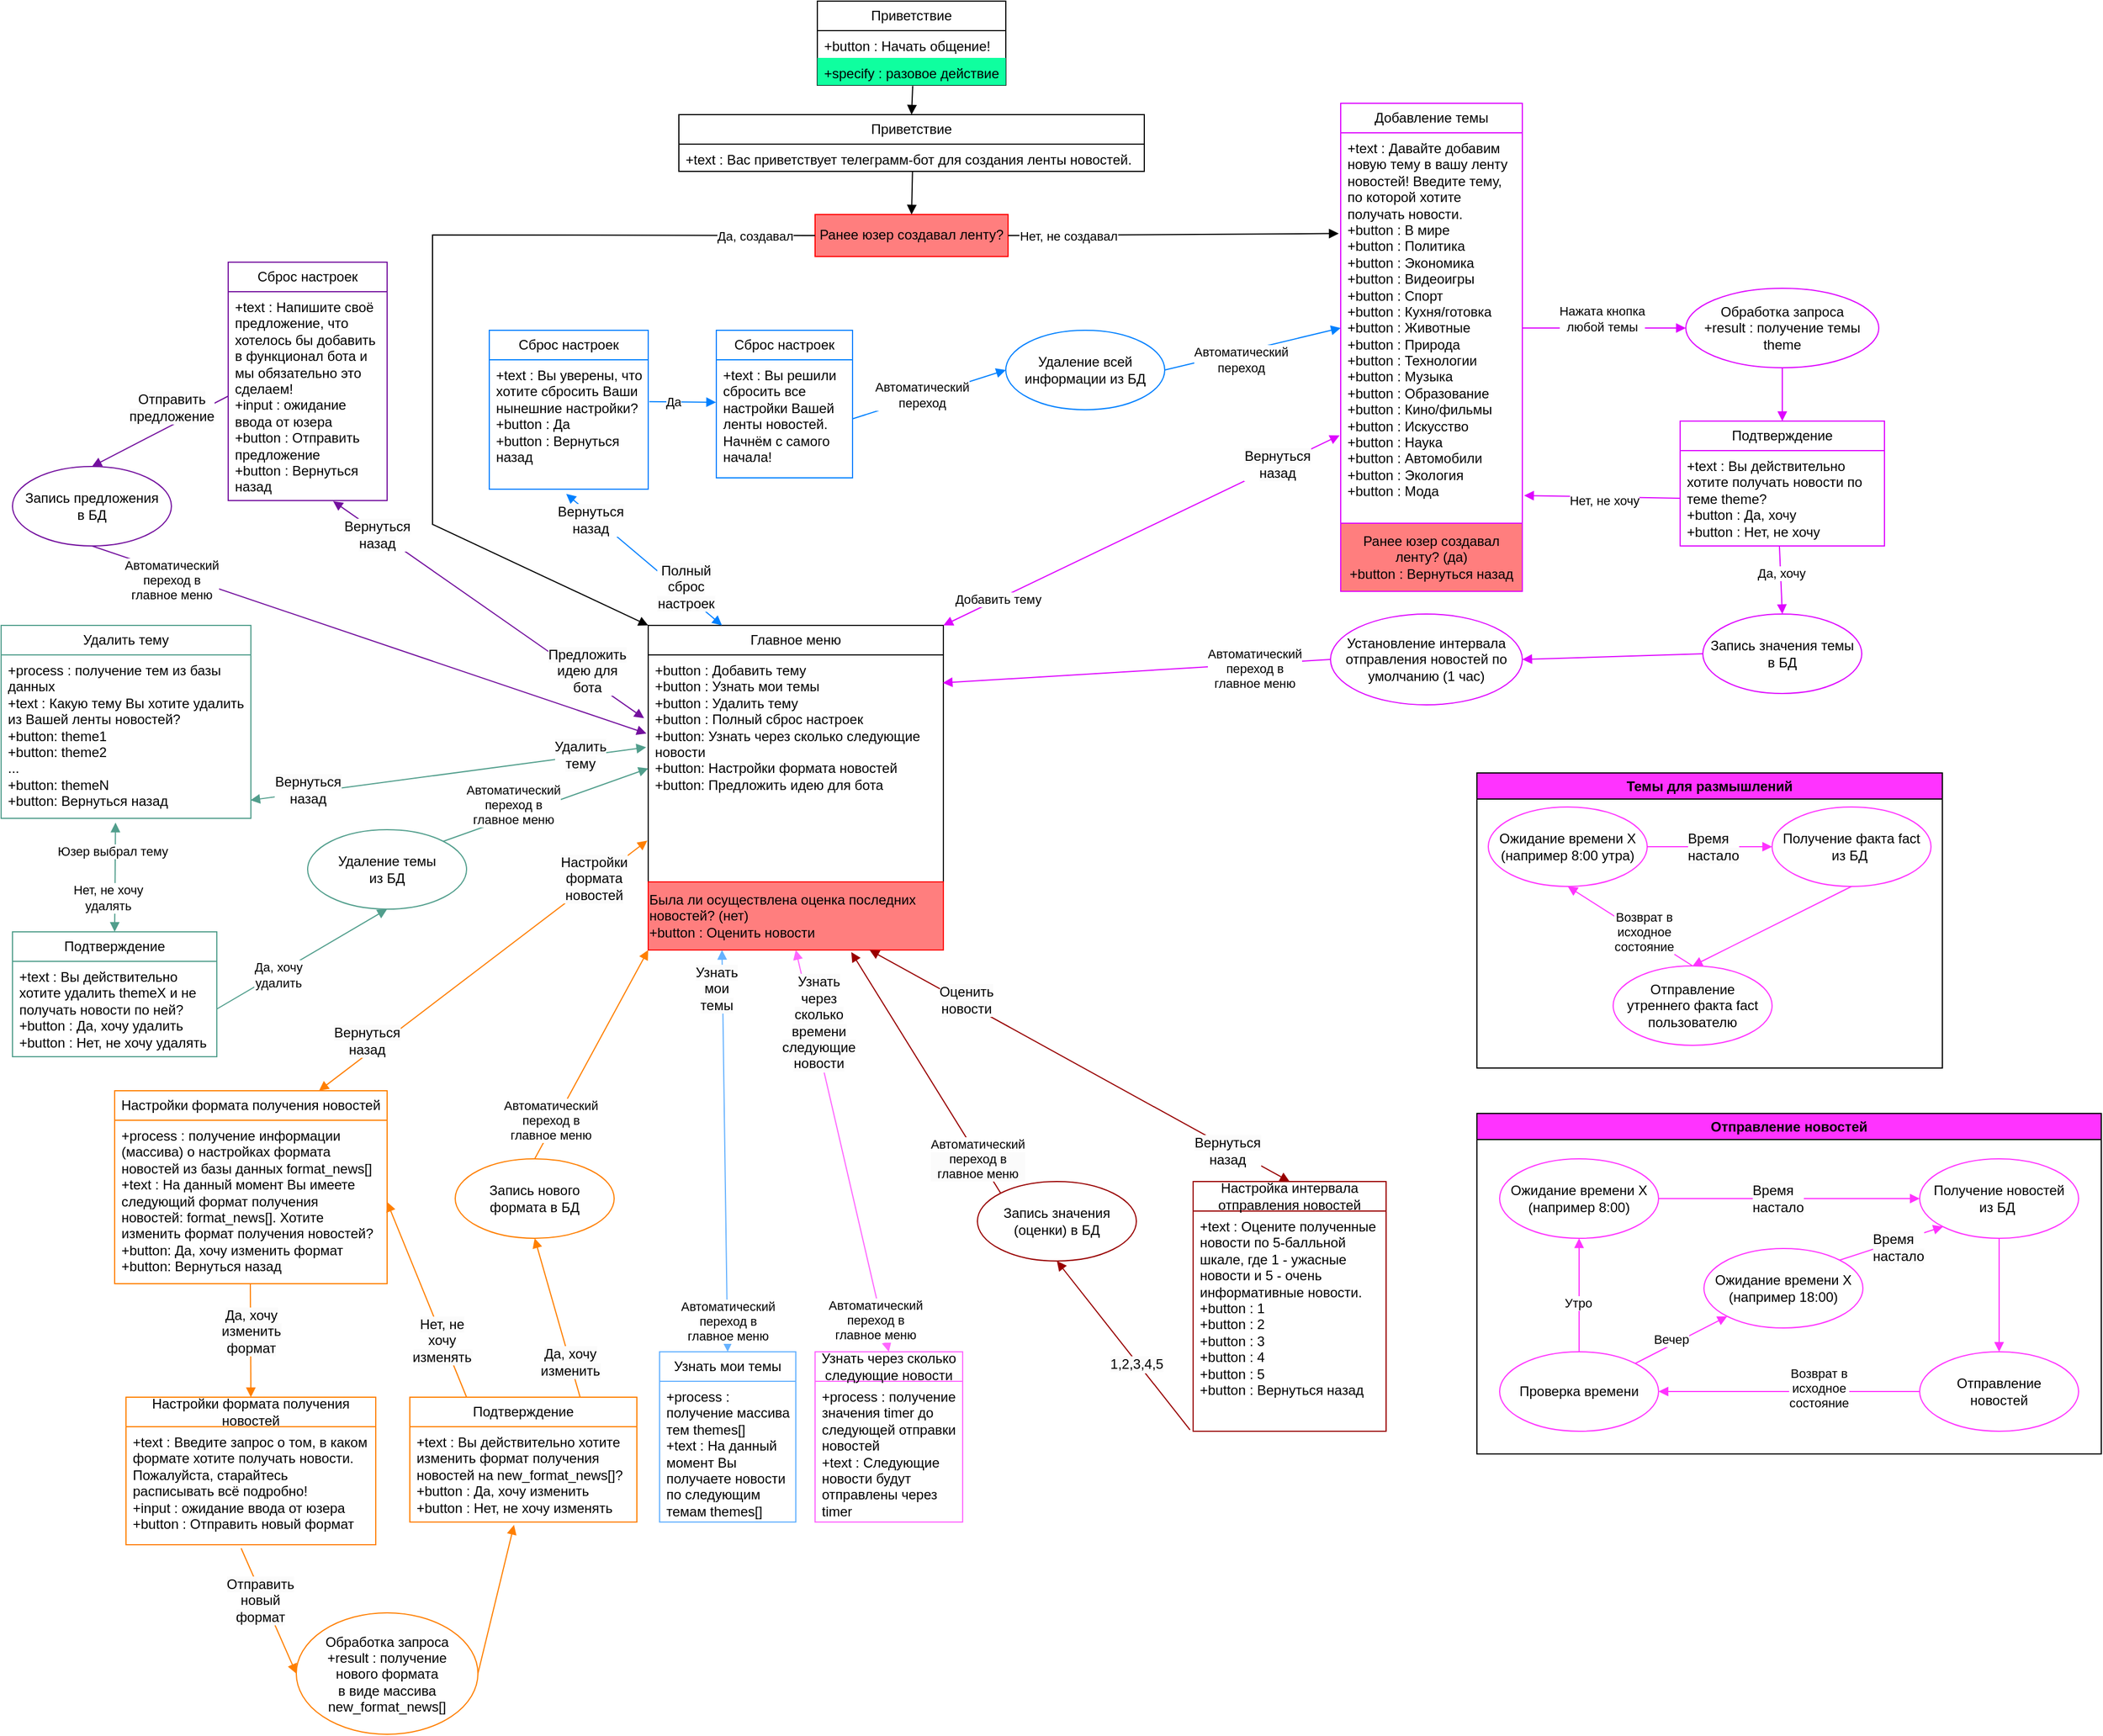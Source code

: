 <mxfile version="25.0.3">
  <diagram name="Страница — 1" id="N88M7ITyr86jpS_MqOsq">
    <mxGraphModel dx="10167" dy="2069" grid="1" gridSize="10" guides="1" tooltips="1" connect="1" arrows="1" fold="1" page="1" pageScale="1" pageWidth="827" pageHeight="1169" math="0" shadow="0">
      <root>
        <mxCell id="0" />
        <mxCell id="1" parent="0" />
        <mxCell id="oUmxEaY_qUBVPNCcXFXW-1" value="Добавление темы" style="swimlane;fontStyle=0;childLayout=stackLayout;horizontal=1;startSize=26;fillColor=none;horizontalStack=0;resizeParent=1;resizeParentMax=0;resizeLast=0;collapsible=1;marginBottom=0;whiteSpace=wrap;html=1;strokeColor=#DE05FF;" parent="1" vertex="1">
          <mxGeometry x="-6920" y="-210" width="160" height="430" as="geometry" />
        </mxCell>
        <mxCell id="oUmxEaY_qUBVPNCcXFXW-2" value="&lt;div&gt;+text : Давайте добавим новую тему в вашу ленту новостей! Введите тему, по которой хотите получать новости.&lt;/div&gt;&lt;div&gt;&lt;div&gt;&lt;span style=&quot;background-color: initial;&quot;&gt;+button :&lt;/span&gt;&lt;span style=&quot;background-color: initial;&quot;&gt;&amp;nbsp;&lt;/span&gt;В мире&lt;/div&gt;&lt;div&gt;&lt;span style=&quot;background-color: initial;&quot;&gt;+button :&lt;/span&gt;&lt;span style=&quot;background-color: initial;&quot;&gt;&amp;nbsp;&lt;/span&gt;Политика&lt;/div&gt;&lt;div&gt;&lt;span style=&quot;background-color: initial;&quot;&gt;+button :&lt;/span&gt;&lt;span style=&quot;background-color: initial;&quot;&gt;&amp;nbsp;&lt;/span&gt;Экономика&lt;/div&gt;&lt;div&gt;&lt;span style=&quot;background-color: initial;&quot;&gt;+button :&lt;/span&gt;&lt;span style=&quot;background-color: initial;&quot;&gt;&amp;nbsp;&lt;/span&gt;Видеоигры&lt;/div&gt;&lt;div&gt;&lt;span style=&quot;background-color: initial;&quot;&gt;+button :&lt;/span&gt;&lt;span style=&quot;background-color: initial;&quot;&gt;&amp;nbsp;&lt;/span&gt;Спорт&lt;/div&gt;&lt;div&gt;&lt;span style=&quot;background-color: initial;&quot;&gt;+button :&lt;/span&gt;&lt;span style=&quot;background-color: initial;&quot;&gt;&amp;nbsp;&lt;/span&gt;Кухня/готовка&lt;/div&gt;&lt;div&gt;&lt;span style=&quot;background-color: initial;&quot;&gt;+button :&lt;/span&gt;&lt;span style=&quot;background-color: initial;&quot;&gt;&amp;nbsp;&lt;/span&gt;Животные&lt;/div&gt;&lt;div&gt;&lt;span style=&quot;background-color: initial;&quot;&gt;+button :&lt;/span&gt;&lt;span style=&quot;background-color: initial;&quot;&gt;&amp;nbsp;&lt;/span&gt;Природа&lt;/div&gt;&lt;div&gt;&lt;span style=&quot;background-color: initial;&quot;&gt;+button :&lt;/span&gt;&lt;span style=&quot;background-color: initial;&quot;&gt;&amp;nbsp;&lt;/span&gt;Технологии&lt;/div&gt;&lt;div&gt;&lt;span style=&quot;background-color: initial;&quot;&gt;+button :&lt;/span&gt;&lt;span style=&quot;background-color: initial;&quot;&gt;&amp;nbsp;&lt;/span&gt;Музыка&lt;/div&gt;&lt;div&gt;&lt;span style=&quot;background-color: initial;&quot;&gt;+button :&lt;/span&gt;&lt;span style=&quot;background-color: initial;&quot;&gt;&amp;nbsp;&lt;/span&gt;Образование&lt;/div&gt;&lt;div&gt;&lt;span style=&quot;background-color: initial;&quot;&gt;+button :&lt;/span&gt;&lt;span style=&quot;background-color: initial;&quot;&gt;&amp;nbsp;&lt;/span&gt;Кино/фильмы&lt;/div&gt;&lt;div&gt;&lt;span style=&quot;background-color: initial;&quot;&gt;+button :&lt;/span&gt;&lt;span style=&quot;background-color: initial;&quot;&gt;&amp;nbsp;&lt;/span&gt;Искусство&lt;/div&gt;&lt;div&gt;&lt;span style=&quot;background-color: initial;&quot;&gt;+button :&lt;/span&gt;&lt;span style=&quot;background-color: initial;&quot;&gt;&amp;nbsp;&lt;/span&gt;Наука&lt;/div&gt;&lt;div&gt;&lt;span style=&quot;background-color: initial;&quot;&gt;+button :&lt;/span&gt;&lt;span style=&quot;background-color: initial;&quot;&gt;&amp;nbsp;&lt;/span&gt;Автомобили&lt;/div&gt;&lt;div&gt;&lt;span style=&quot;background-color: initial;&quot;&gt;+button :&lt;/span&gt;&lt;span style=&quot;background-color: initial;&quot;&gt;&amp;nbsp;&lt;/span&gt;Экология&lt;/div&gt;&lt;div&gt;&lt;span style=&quot;background-color: initial;&quot;&gt;+button :&lt;/span&gt;&lt;span style=&quot;background-color: initial;&quot;&gt;&amp;nbsp;&lt;/span&gt;Мода&lt;/div&gt;&lt;div&gt;&lt;div&gt;&lt;br&gt;&lt;/div&gt;&lt;/div&gt;&lt;/div&gt;" style="text;strokeColor=none;fillColor=none;align=left;verticalAlign=top;spacingLeft=4;spacingRight=4;overflow=hidden;rotatable=0;points=[[0,0.5],[1,0.5]];portConstraint=eastwest;whiteSpace=wrap;html=1;" parent="oUmxEaY_qUBVPNCcXFXW-1" vertex="1">
          <mxGeometry y="26" width="160" height="344" as="geometry" />
        </mxCell>
        <mxCell id="oUmxEaY_qUBVPNCcXFXW-3" value="Ранее юзер создавал ленту? (да)&lt;div&gt;&lt;span style=&quot;text-align: left;&quot;&gt;+button : Вернуться назад&lt;/span&gt;&lt;br&gt;&lt;/div&gt;" style="rounded=1;whiteSpace=wrap;html=1;arcSize=0;fontColor=#000000;fillColor=#FF7E7E;strokeColor=#DE05FF;" parent="oUmxEaY_qUBVPNCcXFXW-1" vertex="1">
          <mxGeometry y="370" width="160" height="60" as="geometry" />
        </mxCell>
        <mxCell id="oUmxEaY_qUBVPNCcXFXW-4" value="Главное меню" style="swimlane;fontStyle=0;childLayout=stackLayout;horizontal=1;startSize=26;fillColor=none;horizontalStack=0;resizeParent=1;resizeParentMax=0;resizeLast=0;collapsible=1;marginBottom=0;whiteSpace=wrap;html=1;" parent="1" vertex="1">
          <mxGeometry x="-7530" y="250" width="260" height="286" as="geometry" />
        </mxCell>
        <mxCell id="oUmxEaY_qUBVPNCcXFXW-5" value="&lt;div&gt;&lt;span style=&quot;background-color: initial;&quot;&gt;+button : Добавить тему&lt;/span&gt;&lt;br&gt;&lt;/div&gt;&lt;div&gt;+button : Узнать мои темы&lt;br&gt;&lt;div&gt;+&lt;span style=&quot;background-color: initial;&quot;&gt;button :&lt;/span&gt;&lt;span style=&quot;background-color: initial;&quot;&gt;&amp;nbsp;&lt;/span&gt;&lt;span style=&quot;background-color: initial;&quot;&gt;Удалить тему&lt;/span&gt;&lt;/div&gt;&lt;div&gt;+&lt;span style=&quot;background-color: initial;&quot;&gt;button :&lt;/span&gt;&lt;span style=&quot;background-color: initial;&quot;&gt;&amp;nbsp;Полный сброс настроек&lt;/span&gt;&lt;/div&gt;&lt;div&gt;&lt;span style=&quot;background-color: initial;&quot;&gt;+button: Узнать через сколько следующие новости&lt;/span&gt;&lt;/div&gt;&lt;/div&gt;&lt;div&gt;+button: Настройки формата новостей&lt;span style=&quot;background-color: initial;&quot;&gt;&lt;br&gt;&lt;/span&gt;&lt;/div&gt;&lt;div&gt;+button: Предложить идею для бота&lt;br&gt;&lt;/div&gt;" style="text;strokeColor=none;fillColor=none;align=left;verticalAlign=top;spacingLeft=4;spacingRight=4;overflow=hidden;rotatable=0;points=[[0,0.5],[1,0.5]];portConstraint=eastwest;whiteSpace=wrap;html=1;" parent="oUmxEaY_qUBVPNCcXFXW-4" vertex="1">
          <mxGeometry y="26" width="260" height="200" as="geometry" />
        </mxCell>
        <mxCell id="oUmxEaY_qUBVPNCcXFXW-6" value="&lt;div style=&quot;text-align: left;&quot;&gt;&lt;span style=&quot;background-color: initial;&quot;&gt;Была ли осуществлена оценка последних новостей? (нет)&lt;/span&gt;&lt;/div&gt;&lt;div style=&quot;text-align: left;&quot;&gt;&lt;span style=&quot;&quot;&gt;+button : Оценить новости&lt;/span&gt;&lt;br&gt;&lt;/div&gt;" style="rounded=1;whiteSpace=wrap;html=1;arcSize=0;fontColor=#000000;fillColor=#FF7E7E;strokeColor=#ff0000;" parent="oUmxEaY_qUBVPNCcXFXW-4" vertex="1">
          <mxGeometry y="226" width="260" height="60" as="geometry" />
        </mxCell>
        <mxCell id="oUmxEaY_qUBVPNCcXFXW-7" value="&lt;font style=&quot;font-size: 12px;&quot;&gt;Ранее юзер создавал ленту?&lt;/font&gt;" style="rounded=1;whiteSpace=wrap;html=1;arcSize=0;fontColor=#000000;fillColor=#FF7E7E;strokeColor=#ff0000;" parent="1" vertex="1">
          <mxGeometry x="-7383.01" y="-112.02" width="170" height="37" as="geometry" />
        </mxCell>
        <mxCell id="oUmxEaY_qUBVPNCcXFXW-8" value="Приветствие" style="swimlane;fontStyle=0;childLayout=stackLayout;horizontal=1;startSize=26;fillColor=none;horizontalStack=0;resizeParent=1;resizeParentMax=0;resizeLast=0;collapsible=1;marginBottom=0;whiteSpace=wrap;html=1;" parent="1" vertex="1">
          <mxGeometry x="-7503.01" y="-200" width="410" height="50" as="geometry" />
        </mxCell>
        <mxCell id="oUmxEaY_qUBVPNCcXFXW-9" value="+text : Вас приветствует телеграмм-бот для создания ленты новостей." style="text;strokeColor=none;fillColor=none;align=left;verticalAlign=top;spacingLeft=4;spacingRight=4;overflow=hidden;rotatable=0;points=[[0,0.5],[1,0.5]];portConstraint=eastwest;whiteSpace=wrap;html=1;" parent="oUmxEaY_qUBVPNCcXFXW-8" vertex="1">
          <mxGeometry y="26" width="410" height="24" as="geometry" />
        </mxCell>
        <mxCell id="oUmxEaY_qUBVPNCcXFXW-10" value="Удалить тему" style="swimlane;fontStyle=0;childLayout=stackLayout;horizontal=1;startSize=26;fillColor=none;horizontalStack=0;resizeParent=1;resizeParentMax=0;resizeLast=0;collapsible=1;marginBottom=0;whiteSpace=wrap;html=1;strokeColor=#519E8C;" parent="1" vertex="1">
          <mxGeometry x="-8100" y="250" width="220" height="170" as="geometry" />
        </mxCell>
        <mxCell id="oUmxEaY_qUBVPNCcXFXW-11" value="&lt;div&gt;+process : получение тем из базы данных&lt;/div&gt;&lt;div&gt;+text : Какую тему Вы хотите удалить из Вашей ленты новостей?&lt;/div&gt;+button: theme1&lt;div&gt;+button:&amp;nbsp;&lt;span style=&quot;background-color: initial;&quot;&gt;theme2&lt;/span&gt;&lt;br&gt;&lt;/div&gt;&lt;div&gt;...&lt;/div&gt;&lt;div&gt;+button:&amp;nbsp;&lt;span style=&quot;background-color: initial;&quot;&gt;themeN&lt;/span&gt;&lt;/div&gt;&lt;div&gt;+button: Вернуться назад&lt;br&gt;&lt;/div&gt;" style="text;strokeColor=none;fillColor=none;align=left;verticalAlign=top;spacingLeft=4;spacingRight=4;overflow=hidden;rotatable=0;points=[[0,0.5],[1,0.5]];portConstraint=eastwest;whiteSpace=wrap;html=1;" parent="oUmxEaY_qUBVPNCcXFXW-10" vertex="1">
          <mxGeometry y="26" width="220" height="144" as="geometry" />
        </mxCell>
        <mxCell id="oUmxEaY_qUBVPNCcXFXW-12" value="" style="html=1;verticalAlign=bottom;endArrow=block;curved=0;rounded=0;entryX=0;entryY=0;entryDx=0;entryDy=0;exitX=0;exitY=0.5;exitDx=0;exitDy=0;" parent="1" source="oUmxEaY_qUBVPNCcXFXW-7" target="oUmxEaY_qUBVPNCcXFXW-4" edge="1">
          <mxGeometry width="80" relative="1" as="geometry">
            <mxPoint x="-7280" y="-142.25" as="sourcePoint" />
            <mxPoint x="-7340" y="329.75" as="targetPoint" />
            <Array as="points">
              <mxPoint x="-7720" y="-94" />
              <mxPoint x="-7720" y="161" />
            </Array>
          </mxGeometry>
        </mxCell>
        <mxCell id="oUmxEaY_qUBVPNCcXFXW-13" value="Да, создавал" style="edgeLabel;html=1;align=center;verticalAlign=middle;resizable=0;points=[];" parent="oUmxEaY_qUBVPNCcXFXW-12" vertex="1" connectable="0">
          <mxGeometry x="-0.885" y="3" relative="1" as="geometry">
            <mxPoint x="-7" y="-3" as="offset" />
          </mxGeometry>
        </mxCell>
        <mxCell id="oUmxEaY_qUBVPNCcXFXW-14" value="" style="html=1;verticalAlign=bottom;endArrow=block;curved=0;rounded=0;exitX=0.502;exitY=0.988;exitDx=0;exitDy=0;exitPerimeter=0;entryX=0.5;entryY=0;entryDx=0;entryDy=0;" parent="1" source="oUmxEaY_qUBVPNCcXFXW-9" target="oUmxEaY_qUBVPNCcXFXW-7" edge="1">
          <mxGeometry width="80" relative="1" as="geometry">
            <mxPoint x="-7280" y="-140" as="sourcePoint" />
            <mxPoint x="-7330" y="-130" as="targetPoint" />
          </mxGeometry>
        </mxCell>
        <mxCell id="oUmxEaY_qUBVPNCcXFXW-15" value="" style="endArrow=block;startArrow=block;endFill=1;startFill=1;html=1;rounded=0;entryX=-0.007;entryY=0.407;entryDx=0;entryDy=0;entryPerimeter=0;exitX=0.998;exitY=0.889;exitDx=0;exitDy=0;exitPerimeter=0;strokeColor=#519E8C;" parent="1" source="oUmxEaY_qUBVPNCcXFXW-11" target="oUmxEaY_qUBVPNCcXFXW-5" edge="1">
          <mxGeometry width="160" relative="1" as="geometry">
            <mxPoint x="-7740" y="390" as="sourcePoint" />
            <mxPoint x="-6669" y="459" as="targetPoint" />
          </mxGeometry>
        </mxCell>
        <mxCell id="oUmxEaY_qUBVPNCcXFXW-16" value="&lt;span style=&quot;font-size: 12px; text-align: left; text-wrap: wrap; background-color: rgb(251, 251, 251);&quot;&gt;Удалить тему&lt;/span&gt;" style="edgeLabel;html=1;align=center;verticalAlign=middle;resizable=0;points=[];" parent="oUmxEaY_qUBVPNCcXFXW-15" vertex="1" connectable="0">
          <mxGeometry x="0.018" relative="1" as="geometry">
            <mxPoint x="113" y="-17" as="offset" />
          </mxGeometry>
        </mxCell>
        <mxCell id="oUmxEaY_qUBVPNCcXFXW-17" value="&lt;span style=&quot;font-size: 12px; text-align: left; text-wrap: wrap; background-color: rgb(251, 251, 251);&quot;&gt;Вернуться назад&lt;/span&gt;" style="edgeLabel;html=1;align=center;verticalAlign=middle;resizable=0;points=[];" parent="oUmxEaY_qUBVPNCcXFXW-15" vertex="1" connectable="0">
          <mxGeometry x="-0.493" y="1" relative="1" as="geometry">
            <mxPoint x="-38" y="4" as="offset" />
          </mxGeometry>
        </mxCell>
        <mxCell id="oUmxEaY_qUBVPNCcXFXW-20" value="" style="html=1;verticalAlign=bottom;endArrow=block;curved=0;rounded=0;exitX=0;exitY=0.5;exitDx=0;exitDy=0;entryX=1;entryY=0.5;entryDx=0;entryDy=0;strokeColor=#DE05FF;" parent="1" source="oUmxEaY_qUBVPNCcXFXW-21" target="oUmxEaY_qUBVPNCcXFXW-56" edge="1">
          <mxGeometry width="80" relative="1" as="geometry">
            <mxPoint x="-6640" y="510" as="sourcePoint" />
            <mxPoint x="-6555.51" y="280" as="targetPoint" />
          </mxGeometry>
        </mxCell>
        <mxCell id="oUmxEaY_qUBVPNCcXFXW-21" value="Запись значения темы&lt;div&gt;в БД&lt;/div&gt;" style="ellipse;whiteSpace=wrap;html=1;strokeColor=#DE05FF;" parent="1" vertex="1">
          <mxGeometry x="-6601" y="240" width="140" height="70" as="geometry" />
        </mxCell>
        <mxCell id="oUmxEaY_qUBVPNCcXFXW-23" value="" style="endArrow=block;startArrow=block;endFill=1;startFill=1;html=1;rounded=0;exitX=1;exitY=0;exitDx=0;exitDy=0;strokeColor=#DE05FF;entryX=-0.006;entryY=0.775;entryDx=0;entryDy=0;entryPerimeter=0;" parent="1" source="oUmxEaY_qUBVPNCcXFXW-4" target="oUmxEaY_qUBVPNCcXFXW-2" edge="1">
          <mxGeometry width="160" relative="1" as="geometry">
            <mxPoint x="-7300" y="199" as="sourcePoint" />
            <mxPoint x="-6990" y="150" as="targetPoint" />
          </mxGeometry>
        </mxCell>
        <mxCell id="oUmxEaY_qUBVPNCcXFXW-24" value="&lt;span style=&quot;font-size: 12px; text-align: left; text-wrap: wrap; background-color: rgb(251, 251, 251);&quot;&gt;Вернуться назад&lt;/span&gt;" style="edgeLabel;html=1;align=center;verticalAlign=middle;resizable=0;points=[];" parent="oUmxEaY_qUBVPNCcXFXW-23" vertex="1" connectable="0">
          <mxGeometry x="0.686" y="1" relative="1" as="geometry">
            <mxPoint as="offset" />
          </mxGeometry>
        </mxCell>
        <mxCell id="oUmxEaY_qUBVPNCcXFXW-25" value="Добавить тему" style="edgeLabel;html=1;align=center;verticalAlign=middle;resizable=0;points=[];" parent="oUmxEaY_qUBVPNCcXFXW-23" vertex="1" connectable="0">
          <mxGeometry x="-0.842" y="-2" relative="1" as="geometry">
            <mxPoint x="19" y="-12" as="offset" />
          </mxGeometry>
        </mxCell>
        <mxCell id="oUmxEaY_qUBVPNCcXFXW-26" value="" style="html=1;verticalAlign=bottom;endArrow=block;curved=0;rounded=0;exitX=1;exitY=0.5;exitDx=0;exitDy=0;entryX=-0.011;entryY=0.258;entryDx=0;entryDy=0;entryPerimeter=0;" parent="1" source="oUmxEaY_qUBVPNCcXFXW-7" target="oUmxEaY_qUBVPNCcXFXW-2" edge="1">
          <mxGeometry width="80" relative="1" as="geometry">
            <mxPoint x="-7100" y="-90" as="sourcePoint" />
            <mxPoint x="-6970" y="-94" as="targetPoint" />
            <Array as="points" />
          </mxGeometry>
        </mxCell>
        <mxCell id="oUmxEaY_qUBVPNCcXFXW-27" value="Нет, не создавал" style="edgeLabel;html=1;align=center;verticalAlign=middle;resizable=0;points=[];" parent="oUmxEaY_qUBVPNCcXFXW-26" vertex="1" connectable="0">
          <mxGeometry x="-0.171" relative="1" as="geometry">
            <mxPoint x="-68" y="1" as="offset" />
          </mxGeometry>
        </mxCell>
        <mxCell id="oUmxEaY_qUBVPNCcXFXW-31" value="" style="html=1;verticalAlign=bottom;endArrow=block;curved=0;rounded=0;entryX=0.998;entryY=0.123;entryDx=0;entryDy=0;entryPerimeter=0;exitX=0;exitY=0.5;exitDx=0;exitDy=0;strokeColor=#DE05FF;" parent="1" source="oUmxEaY_qUBVPNCcXFXW-56" target="oUmxEaY_qUBVPNCcXFXW-5" edge="1">
          <mxGeometry width="80" relative="1" as="geometry">
            <mxPoint x="-7050" y="260" as="sourcePoint" />
            <mxPoint x="-7250" y="330" as="targetPoint" />
          </mxGeometry>
        </mxCell>
        <mxCell id="oUmxEaY_qUBVPNCcXFXW-32" value="Автоматический&lt;div&gt;переход в&lt;div&gt;главное меню&lt;/div&gt;&lt;/div&gt;" style="edgeLabel;html=1;align=center;verticalAlign=middle;resizable=0;points=[];" parent="oUmxEaY_qUBVPNCcXFXW-31" vertex="1" connectable="0">
          <mxGeometry x="-0.563" y="-1" relative="1" as="geometry">
            <mxPoint x="8" y="4" as="offset" />
          </mxGeometry>
        </mxCell>
        <mxCell id="oUmxEaY_qUBVPNCcXFXW-33" value="Удаление темы&lt;div&gt;из БД&lt;/div&gt;" style="ellipse;whiteSpace=wrap;html=1;strokeColor=#519E8C;" parent="1" vertex="1">
          <mxGeometry x="-7830" y="430" width="140" height="70" as="geometry" />
        </mxCell>
        <mxCell id="oUmxEaY_qUBVPNCcXFXW-34" value="" style="html=1;verticalAlign=bottom;endArrow=block;curved=0;rounded=0;exitX=1;exitY=0;exitDx=0;exitDy=0;entryX=0;entryY=0.5;entryDx=0;entryDy=0;strokeColor=#519E8C;" parent="1" source="oUmxEaY_qUBVPNCcXFXW-33" target="oUmxEaY_qUBVPNCcXFXW-5" edge="1">
          <mxGeometry width="80" relative="1" as="geometry">
            <mxPoint x="-7980" y="500" as="sourcePoint" />
            <mxPoint x="-7730" y="440" as="targetPoint" />
          </mxGeometry>
        </mxCell>
        <mxCell id="oUmxEaY_qUBVPNCcXFXW-35" value="Автоматический&lt;div&gt;переход в&lt;div&gt;главное меню&lt;/div&gt;&lt;/div&gt;" style="edgeLabel;html=1;align=center;verticalAlign=middle;resizable=0;points=[];" parent="oUmxEaY_qUBVPNCcXFXW-34" vertex="1" connectable="0">
          <mxGeometry x="-0.563" y="-1" relative="1" as="geometry">
            <mxPoint x="21" y="-19" as="offset" />
          </mxGeometry>
        </mxCell>
        <mxCell id="oUmxEaY_qUBVPNCcXFXW-36" value="&lt;span style=&quot;text-align: left;&quot;&gt;Узнать через сколько следующие новости&lt;/span&gt;" style="swimlane;fontStyle=0;childLayout=stackLayout;horizontal=1;startSize=26;fillColor=none;horizontalStack=0;resizeParent=1;resizeParentMax=0;resizeLast=0;collapsible=1;marginBottom=0;whiteSpace=wrap;html=1;strokeColor=#FF66FF;" parent="1" vertex="1">
          <mxGeometry x="-7383.01" y="890" width="130" height="150" as="geometry" />
        </mxCell>
        <mxCell id="oUmxEaY_qUBVPNCcXFXW-37" value="&lt;div&gt;+process : получение значения timer до следующей отправки новостей&lt;/div&gt;&lt;div&gt;+text : Следующие новости будут отправлены через timer&lt;br&gt;&lt;/div&gt;" style="text;strokeColor=none;fillColor=none;align=left;verticalAlign=top;spacingLeft=4;spacingRight=4;overflow=hidden;rotatable=0;points=[[0,0.5],[1,0.5]];portConstraint=eastwest;whiteSpace=wrap;html=1;" parent="oUmxEaY_qUBVPNCcXFXW-36" vertex="1">
          <mxGeometry y="26" width="130" height="124" as="geometry" />
        </mxCell>
        <mxCell id="oUmxEaY_qUBVPNCcXFXW-38" value="Сброс настроек" style="swimlane;fontStyle=0;childLayout=stackLayout;horizontal=1;startSize=26;fillColor=none;horizontalStack=0;resizeParent=1;resizeParentMax=0;resizeLast=0;collapsible=1;marginBottom=0;whiteSpace=wrap;html=1;strokeColor=#0080FF;" parent="1" vertex="1">
          <mxGeometry x="-7670" y="-10" width="140" height="140" as="geometry" />
        </mxCell>
        <mxCell id="oUmxEaY_qUBVPNCcXFXW-39" value="+text : Вы уверены, что хотите сбросить Ваши нынешние настройки?&lt;div&gt;+button : Да&lt;br&gt;&lt;div&gt;+button : Вернуться назад&lt;/div&gt;&lt;/div&gt;" style="text;strokeColor=none;fillColor=none;align=left;verticalAlign=top;spacingLeft=4;spacingRight=4;overflow=hidden;rotatable=0;points=[[0,0.5],[1,0.5]];portConstraint=eastwest;whiteSpace=wrap;html=1;" parent="oUmxEaY_qUBVPNCcXFXW-38" vertex="1">
          <mxGeometry y="26" width="140" height="114" as="geometry" />
        </mxCell>
        <mxCell id="oUmxEaY_qUBVPNCcXFXW-40" value="" style="endArrow=block;startArrow=block;endFill=1;startFill=1;html=1;rounded=0;exitX=0.25;exitY=0;exitDx=0;exitDy=0;entryX=0.484;entryY=1.036;entryDx=0;entryDy=0;entryPerimeter=0;strokeColor=#0080FF;" parent="1" source="oUmxEaY_qUBVPNCcXFXW-4" target="oUmxEaY_qUBVPNCcXFXW-39" edge="1">
          <mxGeometry width="160" relative="1" as="geometry">
            <mxPoint x="-7260" y="280" as="sourcePoint" />
            <mxPoint x="-6960" y="73" as="targetPoint" />
          </mxGeometry>
        </mxCell>
        <mxCell id="oUmxEaY_qUBVPNCcXFXW-41" value="&lt;span style=&quot;font-size: 12px; text-align: left; text-wrap: wrap; background-color: rgb(251, 251, 251);&quot;&gt;Вернуться назад&lt;/span&gt;" style="edgeLabel;html=1;align=center;verticalAlign=middle;resizable=0;points=[];" parent="oUmxEaY_qUBVPNCcXFXW-40" vertex="1" connectable="0">
          <mxGeometry x="0.686" y="1" relative="1" as="geometry">
            <mxPoint y="4" as="offset" />
          </mxGeometry>
        </mxCell>
        <mxCell id="oUmxEaY_qUBVPNCcXFXW-42" value="&lt;span style=&quot;font-size: 12px; text-align: left; text-wrap: wrap; background-color: rgb(251, 251, 251);&quot;&gt;Полный сброс настроек&lt;/span&gt;" style="edgeLabel;html=1;align=center;verticalAlign=middle;resizable=0;points=[];" parent="oUmxEaY_qUBVPNCcXFXW-40" vertex="1" connectable="0">
          <mxGeometry x="-0.842" y="-2" relative="1" as="geometry">
            <mxPoint x="-23" y="-24" as="offset" />
          </mxGeometry>
        </mxCell>
        <mxCell id="oUmxEaY_qUBVPNCcXFXW-43" value="Сброс настроек" style="swimlane;fontStyle=0;childLayout=stackLayout;horizontal=1;startSize=26;fillColor=none;horizontalStack=0;resizeParent=1;resizeParentMax=0;resizeLast=0;collapsible=1;marginBottom=0;whiteSpace=wrap;html=1;strokeColor=#0080FF;" parent="1" vertex="1">
          <mxGeometry x="-7470" y="-10" width="120" height="130" as="geometry" />
        </mxCell>
        <mxCell id="oUmxEaY_qUBVPNCcXFXW-44" value="+text : Вы решили сбросить все настройки Вашей ленты новостей. Начнём с самого начала!" style="text;strokeColor=none;fillColor=none;align=left;verticalAlign=top;spacingLeft=4;spacingRight=4;overflow=hidden;rotatable=0;points=[[0,0.5],[1,0.5]];portConstraint=eastwest;whiteSpace=wrap;html=1;" parent="oUmxEaY_qUBVPNCcXFXW-43" vertex="1">
          <mxGeometry y="26" width="120" height="104" as="geometry" />
        </mxCell>
        <mxCell id="oUmxEaY_qUBVPNCcXFXW-45" value="" style="html=1;verticalAlign=bottom;endArrow=block;curved=0;rounded=0;entryX=-0.002;entryY=0.36;entryDx=0;entryDy=0;exitX=1.007;exitY=0.323;exitDx=0;exitDy=0;exitPerimeter=0;entryPerimeter=0;strokeColor=#0080FF;" parent="1" source="oUmxEaY_qUBVPNCcXFXW-39" target="oUmxEaY_qUBVPNCcXFXW-44" edge="1">
          <mxGeometry width="80" relative="1" as="geometry">
            <mxPoint x="-7390" y="-10" as="sourcePoint" />
            <mxPoint x="-7448.04" y="164" as="targetPoint" />
          </mxGeometry>
        </mxCell>
        <mxCell id="oUmxEaY_qUBVPNCcXFXW-46" value="Да" style="edgeLabel;html=1;align=center;verticalAlign=middle;resizable=0;points=[];" parent="oUmxEaY_qUBVPNCcXFXW-45" vertex="1" connectable="0">
          <mxGeometry x="-0.563" y="-1" relative="1" as="geometry">
            <mxPoint x="8" y="-1" as="offset" />
          </mxGeometry>
        </mxCell>
        <mxCell id="oUmxEaY_qUBVPNCcXFXW-47" value="" style="html=1;verticalAlign=bottom;endArrow=block;curved=0;rounded=0;entryX=0;entryY=0.5;entryDx=0;entryDy=0;exitX=1;exitY=0.5;exitDx=0;exitDy=0;strokeColor=#0080FF;" parent="1" source="oUmxEaY_qUBVPNCcXFXW-44" target="oUmxEaY_qUBVPNCcXFXW-49" edge="1">
          <mxGeometry width="80" relative="1" as="geometry">
            <mxPoint x="-7340" y="60.0" as="sourcePoint" />
            <mxPoint x="-7213.0" y="-10.0" as="targetPoint" />
          </mxGeometry>
        </mxCell>
        <mxCell id="oUmxEaY_qUBVPNCcXFXW-48" value="Автоматический&lt;div&gt;переход&lt;/div&gt;" style="edgeLabel;html=1;align=center;verticalAlign=middle;resizable=0;points=[];" parent="oUmxEaY_qUBVPNCcXFXW-47" vertex="1" connectable="0">
          <mxGeometry x="-0.478" y="1" relative="1" as="geometry">
            <mxPoint x="26" y="-9" as="offset" />
          </mxGeometry>
        </mxCell>
        <mxCell id="oUmxEaY_qUBVPNCcXFXW-49" value="Удаление всей&lt;div&gt;информации из БД&lt;/div&gt;" style="ellipse;whiteSpace=wrap;html=1;strokeColor=#0080FF;" parent="1" vertex="1">
          <mxGeometry x="-7215" y="-10" width="140" height="70" as="geometry" />
        </mxCell>
        <mxCell id="oUmxEaY_qUBVPNCcXFXW-50" value="" style="html=1;verticalAlign=bottom;endArrow=block;curved=0;rounded=0;exitX=1;exitY=0.5;exitDx=0;exitDy=0;strokeColor=#0080FF;entryX=0;entryY=0.5;entryDx=0;entryDy=0;" parent="1" source="oUmxEaY_qUBVPNCcXFXW-49" target="oUmxEaY_qUBVPNCcXFXW-2" edge="1">
          <mxGeometry width="80" relative="1" as="geometry">
            <mxPoint x="-7130" y="-60" as="sourcePoint" />
            <mxPoint x="-7070" y="40" as="targetPoint" />
          </mxGeometry>
        </mxCell>
        <mxCell id="oUmxEaY_qUBVPNCcXFXW-51" value="Автоматический&lt;div&gt;переход&lt;/div&gt;" style="edgeLabel;html=1;align=center;verticalAlign=middle;resizable=0;points=[];" parent="oUmxEaY_qUBVPNCcXFXW-50" vertex="1" connectable="0">
          <mxGeometry x="-0.478" y="1" relative="1" as="geometry">
            <mxPoint x="27" y="1" as="offset" />
          </mxGeometry>
        </mxCell>
        <mxCell id="oUmxEaY_qUBVPNCcXFXW-52" value="Приветствие" style="swimlane;fontStyle=0;childLayout=stackLayout;horizontal=1;startSize=26;fillColor=none;horizontalStack=0;resizeParent=1;resizeParentMax=0;resizeLast=0;collapsible=1;marginBottom=0;whiteSpace=wrap;html=1;" parent="1" vertex="1">
          <mxGeometry x="-7381.02" y="-300" width="166.02" height="74" as="geometry" />
        </mxCell>
        <mxCell id="oUmxEaY_qUBVPNCcXFXW-53" value="+button : Начать общение!" style="text;strokeColor=none;fillColor=none;align=left;verticalAlign=top;spacingLeft=4;spacingRight=4;overflow=hidden;rotatable=0;points=[[0,0.5],[1,0.5]];portConstraint=eastwest;whiteSpace=wrap;html=1;" parent="oUmxEaY_qUBVPNCcXFXW-52" vertex="1">
          <mxGeometry y="26" width="166.02" height="24" as="geometry" />
        </mxCell>
        <mxCell id="oUmxEaY_qUBVPNCcXFXW-54" value="+specify : разовое действие" style="text;strokeColor=none;fillColor=#0FFF9F;align=left;verticalAlign=top;spacingLeft=4;spacingRight=4;overflow=hidden;rotatable=0;points=[[0,0.5],[1,0.5]];portConstraint=eastwest;whiteSpace=wrap;html=1;" parent="oUmxEaY_qUBVPNCcXFXW-52" vertex="1">
          <mxGeometry y="50" width="166.02" height="24" as="geometry" />
        </mxCell>
        <mxCell id="oUmxEaY_qUBVPNCcXFXW-55" value="" style="html=1;verticalAlign=bottom;endArrow=block;curved=0;rounded=0;exitX=0.506;exitY=1.032;exitDx=0;exitDy=0;exitPerimeter=0;entryX=0.5;entryY=0;entryDx=0;entryDy=0;" parent="1" source="oUmxEaY_qUBVPNCcXFXW-54" target="oUmxEaY_qUBVPNCcXFXW-8" edge="1">
          <mxGeometry width="80" relative="1" as="geometry">
            <mxPoint x="-7319" y="-238" as="sourcePoint" />
            <mxPoint x="-7320" y="-200" as="targetPoint" />
          </mxGeometry>
        </mxCell>
        <mxCell id="oUmxEaY_qUBVPNCcXFXW-56" value="Установление&amp;nbsp;&lt;span style=&quot;background-color: initial;&quot;&gt;интервала&lt;/span&gt;&lt;div&gt;отправления&amp;nbsp;&lt;span style=&quot;background-color: initial;&quot;&gt;новостей по&lt;/span&gt;&lt;div&gt;умолчанию&amp;nbsp;&lt;span style=&quot;background-color: initial;&quot;&gt;(1 час)&lt;/span&gt;&lt;/div&gt;&lt;/div&gt;" style="ellipse;whiteSpace=wrap;html=1;strokeColor=#DE05FF;" parent="1" vertex="1">
          <mxGeometry x="-6928.98" y="240" width="168.98" height="80" as="geometry" />
        </mxCell>
        <mxCell id="oUmxEaY_qUBVPNCcXFXW-57" value="" style="html=1;verticalAlign=bottom;endArrow=block;curved=0;rounded=0;entryX=0;entryY=0.5;entryDx=0;entryDy=0;exitX=1;exitY=0.5;exitDx=0;exitDy=0;strokeColor=#DE05FF;" parent="1" source="oUmxEaY_qUBVPNCcXFXW-2" target="oUmxEaY_qUBVPNCcXFXW-59" edge="1">
          <mxGeometry width="80" relative="1" as="geometry">
            <mxPoint x="-6560" y="23.956" as="sourcePoint" />
            <mxPoint x="-6470" y="160" as="targetPoint" />
            <Array as="points" />
          </mxGeometry>
        </mxCell>
        <mxCell id="oUmxEaY_qUBVPNCcXFXW-58" value="Нажата кнопка&lt;div&gt;любой темы&lt;/div&gt;" style="edgeLabel;html=1;align=center;verticalAlign=middle;resizable=0;points=[];" parent="oUmxEaY_qUBVPNCcXFXW-57" vertex="1" connectable="0">
          <mxGeometry x="-0.22" relative="1" as="geometry">
            <mxPoint x="14" y="-8" as="offset" />
          </mxGeometry>
        </mxCell>
        <mxCell id="oUmxEaY_qUBVPNCcXFXW-59" value="Обработка запроса&lt;div&gt;+result : получение темы theme&lt;/div&gt;" style="ellipse;whiteSpace=wrap;html=1;strokeColor=#DE05FF;" parent="1" vertex="1">
          <mxGeometry x="-6616" y="-47" width="170" height="70" as="geometry" />
        </mxCell>
        <mxCell id="oUmxEaY_qUBVPNCcXFXW-60" value="Подтверждение" style="swimlane;fontStyle=0;childLayout=stackLayout;horizontal=1;startSize=26;fillColor=none;horizontalStack=0;resizeParent=1;resizeParentMax=0;resizeLast=0;collapsible=1;marginBottom=0;whiteSpace=wrap;html=1;strokeColor=#DE05FF;" parent="1" vertex="1">
          <mxGeometry x="-6621" y="70" width="180" height="110" as="geometry" />
        </mxCell>
        <mxCell id="oUmxEaY_qUBVPNCcXFXW-61" value="&lt;div&gt;+text : Вы действительно хотите получать новости по теме&amp;nbsp;&lt;span style=&quot;text-align: center; background-color: initial;&quot;&gt;theme&lt;/span&gt;&lt;span style=&quot;background-color: initial; text-align: center;&quot;&gt;?&lt;/span&gt;&lt;/div&gt;+button : Да, хочу&lt;div&gt;+button : Нет, не хочу&lt;br&gt;&lt;/div&gt;" style="text;strokeColor=none;fillColor=none;align=left;verticalAlign=top;spacingLeft=4;spacingRight=4;overflow=hidden;rotatable=0;points=[[0,0.5],[1,0.5]];portConstraint=eastwest;whiteSpace=wrap;html=1;" parent="oUmxEaY_qUBVPNCcXFXW-60" vertex="1">
          <mxGeometry y="26" width="180" height="84" as="geometry" />
        </mxCell>
        <mxCell id="oUmxEaY_qUBVPNCcXFXW-62" value="" style="html=1;verticalAlign=bottom;endArrow=block;curved=0;rounded=0;exitX=0.5;exitY=1;exitDx=0;exitDy=0;entryX=0.5;entryY=0;entryDx=0;entryDy=0;strokeColor=#DE05FF;" parent="1" source="oUmxEaY_qUBVPNCcXFXW-59" target="oUmxEaY_qUBVPNCcXFXW-60" edge="1">
          <mxGeometry width="80" relative="1" as="geometry">
            <mxPoint x="-6420" y="110" as="sourcePoint" />
            <mxPoint x="-6190" y="149" as="targetPoint" />
          </mxGeometry>
        </mxCell>
        <mxCell id="oUmxEaY_qUBVPNCcXFXW-63" value="" style="html=1;verticalAlign=bottom;endArrow=block;curved=0;rounded=0;entryX=0.5;entryY=0;entryDx=0;entryDy=0;exitX=0.486;exitY=1.004;exitDx=0;exitDy=0;exitPerimeter=0;strokeColor=#DE05FF;" parent="1" source="oUmxEaY_qUBVPNCcXFXW-61" target="oUmxEaY_qUBVPNCcXFXW-21" edge="1">
          <mxGeometry width="80" relative="1" as="geometry">
            <mxPoint x="-6390" y="275.5" as="sourcePoint" />
            <mxPoint x="-6280" y="276.5" as="targetPoint" />
            <Array as="points" />
          </mxGeometry>
        </mxCell>
        <mxCell id="oUmxEaY_qUBVPNCcXFXW-64" value="Да, хочу" style="edgeLabel;html=1;align=center;verticalAlign=middle;resizable=0;points=[];" parent="oUmxEaY_qUBVPNCcXFXW-63" vertex="1" connectable="0">
          <mxGeometry x="-0.22" relative="1" as="geometry">
            <mxPoint as="offset" />
          </mxGeometry>
        </mxCell>
        <mxCell id="oUmxEaY_qUBVPNCcXFXW-65" value="" style="html=1;verticalAlign=bottom;endArrow=block;curved=0;rounded=0;exitX=0;exitY=0.5;exitDx=0;exitDy=0;entryX=1.01;entryY=0.929;entryDx=0;entryDy=0;strokeColor=#DE05FF;entryPerimeter=0;" parent="1" source="oUmxEaY_qUBVPNCcXFXW-61" target="oUmxEaY_qUBVPNCcXFXW-2" edge="1">
          <mxGeometry width="80" relative="1" as="geometry">
            <mxPoint x="-6358" y="200" as="sourcePoint" />
            <mxPoint x="-6560" y="170" as="targetPoint" />
            <Array as="points" />
          </mxGeometry>
        </mxCell>
        <mxCell id="oUmxEaY_qUBVPNCcXFXW-66" value="Нет, не хочу" style="edgeLabel;html=1;align=center;verticalAlign=middle;resizable=0;points=[];" parent="oUmxEaY_qUBVPNCcXFXW-65" vertex="1" connectable="0">
          <mxGeometry x="-0.22" relative="1" as="geometry">
            <mxPoint x="-14" y="3" as="offset" />
          </mxGeometry>
        </mxCell>
        <mxCell id="oUmxEaY_qUBVPNCcXFXW-67" value="&lt;span style=&quot;text-align: left;&quot;&gt;Узнать мои темы&lt;/span&gt;" style="swimlane;fontStyle=0;childLayout=stackLayout;horizontal=1;startSize=26;fillColor=none;horizontalStack=0;resizeParent=1;resizeParentMax=0;resizeLast=0;collapsible=1;marginBottom=0;whiteSpace=wrap;html=1;strokeColor=#66B2FF;" parent="1" vertex="1">
          <mxGeometry x="-7520" y="890" width="120" height="150" as="geometry" />
        </mxCell>
        <mxCell id="oUmxEaY_qUBVPNCcXFXW-68" value="&lt;div&gt;+process : получение массива тем&amp;nbsp;&lt;span style=&quot;text-align: center; background-color: initial;&quot;&gt;themes[]&lt;/span&gt;&lt;/div&gt;&lt;div&gt;+text : На данный момент Вы получаете новости по следующим темам&amp;nbsp;&lt;span style=&quot;text-align: center; background-color: initial;&quot;&gt;themes[]&lt;/span&gt;&lt;br&gt;&lt;/div&gt;" style="text;strokeColor=none;fillColor=none;align=left;verticalAlign=top;spacingLeft=4;spacingRight=4;overflow=hidden;rotatable=0;points=[[0,0.5],[1,0.5]];portConstraint=eastwest;whiteSpace=wrap;html=1;" parent="oUmxEaY_qUBVPNCcXFXW-67" vertex="1">
          <mxGeometry y="26" width="120" height="124" as="geometry" />
        </mxCell>
        <mxCell id="oUmxEaY_qUBVPNCcXFXW-69" value="" style="endArrow=block;startArrow=block;endFill=1;startFill=1;html=1;rounded=0;entryX=0.5;entryY=0;entryDx=0;entryDy=0;exitX=0.5;exitY=1;exitDx=0;exitDy=0;strokeColor=#FF66FF;" parent="1" source="oUmxEaY_qUBVPNCcXFXW-6" target="oUmxEaY_qUBVPNCcXFXW-36" edge="1">
          <mxGeometry width="160" relative="1" as="geometry">
            <mxPoint x="-7380" y="580" as="sourcePoint" />
            <mxPoint x="-7320" y="650" as="targetPoint" />
          </mxGeometry>
        </mxCell>
        <mxCell id="oUmxEaY_qUBVPNCcXFXW-70" value="Автоматический&lt;div&gt;переход в&lt;div&gt;главное меню&lt;/div&gt;&lt;/div&gt;" style="edgeLabel;html=1;align=center;verticalAlign=middle;resizable=0;points=[];" parent="oUmxEaY_qUBVPNCcXFXW-69" vertex="1" connectable="0">
          <mxGeometry x="0.018" relative="1" as="geometry">
            <mxPoint x="28" y="146" as="offset" />
          </mxGeometry>
        </mxCell>
        <mxCell id="oUmxEaY_qUBVPNCcXFXW-71" value="&lt;span style=&quot;text-wrap: wrap; font-size: 12px; text-align: left; background-color: rgb(251, 251, 251);&quot;&gt;Узнать через&lt;/span&gt;&lt;div&gt;&lt;span style=&quot;font-size: 12px; text-align: left; text-wrap: wrap; background-color: rgb(251, 251, 251);&quot;&gt;сколько времени&lt;/span&gt;&lt;/div&gt;&lt;div&gt;&lt;span style=&quot;font-size: 12px; text-align: left; text-wrap: wrap; background-color: rgb(251, 251, 251);&quot;&gt;следующие&lt;/span&gt;&lt;/div&gt;&lt;div&gt;&lt;span style=&quot;font-size: 12px; text-align: left; text-wrap: wrap; background-color: rgb(251, 251, 251);&quot;&gt;новости&lt;/span&gt;&lt;/div&gt;" style="edgeLabel;html=1;align=center;verticalAlign=middle;resizable=0;points=[];" parent="oUmxEaY_qUBVPNCcXFXW-69" vertex="1" connectable="0">
          <mxGeometry x="-0.493" y="1" relative="1" as="geometry">
            <mxPoint x="-2" y="-26" as="offset" />
          </mxGeometry>
        </mxCell>
        <mxCell id="oUmxEaY_qUBVPNCcXFXW-72" value="" style="endArrow=block;startArrow=block;endFill=1;startFill=1;html=1;rounded=0;entryX=0.5;entryY=0;entryDx=0;entryDy=0;exitX=0.25;exitY=1;exitDx=0;exitDy=0;strokeColor=#66B2FF;" parent="1" source="oUmxEaY_qUBVPNCcXFXW-6" target="oUmxEaY_qUBVPNCcXFXW-67" edge="1">
          <mxGeometry width="160" relative="1" as="geometry">
            <mxPoint x="-7450" y="560" as="sourcePoint" />
            <mxPoint x="-7182" y="730" as="targetPoint" />
          </mxGeometry>
        </mxCell>
        <mxCell id="oUmxEaY_qUBVPNCcXFXW-73" value="Автоматический&lt;div&gt;переход в&lt;div&gt;главное меню&lt;/div&gt;&lt;/div&gt;" style="edgeLabel;html=1;align=center;verticalAlign=middle;resizable=0;points=[];" parent="oUmxEaY_qUBVPNCcXFXW-72" vertex="1" connectable="0">
          <mxGeometry x="0.018" relative="1" as="geometry">
            <mxPoint x="2" y="147" as="offset" />
          </mxGeometry>
        </mxCell>
        <mxCell id="oUmxEaY_qUBVPNCcXFXW-74" value="&lt;span style=&quot;font-size: 12px; text-align: left; text-wrap: wrap; background-color: rgb(251, 251, 251);&quot;&gt;Узнать мои темы&lt;/span&gt;" style="edgeLabel;html=1;align=center;verticalAlign=middle;resizable=0;points=[];" parent="oUmxEaY_qUBVPNCcXFXW-72" vertex="1" connectable="0">
          <mxGeometry x="-0.493" y="1" relative="1" as="geometry">
            <mxPoint x="-8" y="-56" as="offset" />
          </mxGeometry>
        </mxCell>
        <mxCell id="oUmxEaY_qUBVPNCcXFXW-75" value="Подтверждение" style="swimlane;fontStyle=0;childLayout=stackLayout;horizontal=1;startSize=26;fillColor=none;horizontalStack=0;resizeParent=1;resizeParentMax=0;resizeLast=0;collapsible=1;marginBottom=0;whiteSpace=wrap;html=1;strokeColor=#519E8C;" parent="1" vertex="1">
          <mxGeometry x="-8090" y="520" width="180" height="110" as="geometry" />
        </mxCell>
        <mxCell id="oUmxEaY_qUBVPNCcXFXW-76" value="&lt;div&gt;+text : Вы действительно хотите удалить themeX и не получать новости по ней&lt;span style=&quot;text-align: center; background-color: initial;&quot;&gt;?&lt;/span&gt;&lt;/div&gt;+button : Да, хочу удалить&lt;div&gt;+button : Нет, не хочу удалять&lt;br&gt;&lt;/div&gt;" style="text;strokeColor=none;fillColor=none;align=left;verticalAlign=top;spacingLeft=4;spacingRight=4;overflow=hidden;rotatable=0;points=[[0,0.5],[1,0.5]];portConstraint=eastwest;whiteSpace=wrap;html=1;" parent="oUmxEaY_qUBVPNCcXFXW-75" vertex="1">
          <mxGeometry y="26" width="180" height="84" as="geometry" />
        </mxCell>
        <mxCell id="oUmxEaY_qUBVPNCcXFXW-77" value="" style="endArrow=block;startArrow=block;endFill=1;startFill=1;html=1;rounded=0;entryX=0.5;entryY=0;entryDx=0;entryDy=0;exitX=0.458;exitY=1.026;exitDx=0;exitDy=0;exitPerimeter=0;strokeColor=#519E8C;" parent="1" source="oUmxEaY_qUBVPNCcXFXW-11" target="oUmxEaY_qUBVPNCcXFXW-75" edge="1">
          <mxGeometry width="160" relative="1" as="geometry">
            <mxPoint x="-7670" y="582" as="sourcePoint" />
            <mxPoint x="-7581" y="860" as="targetPoint" />
          </mxGeometry>
        </mxCell>
        <mxCell id="oUmxEaY_qUBVPNCcXFXW-78" value="Нет, не хочу&lt;div&gt;удалять&lt;/div&gt;" style="edgeLabel;html=1;align=center;verticalAlign=middle;resizable=0;points=[];" parent="oUmxEaY_qUBVPNCcXFXW-77" vertex="1" connectable="0">
          <mxGeometry x="0.018" relative="1" as="geometry">
            <mxPoint x="-7" y="17" as="offset" />
          </mxGeometry>
        </mxCell>
        <mxCell id="oUmxEaY_qUBVPNCcXFXW-79" value="Юзер выбрал тему" style="edgeLabel;html=1;align=center;verticalAlign=middle;resizable=0;points=[];" parent="oUmxEaY_qUBVPNCcXFXW-77" vertex="1" connectable="0">
          <mxGeometry x="-0.493" y="1" relative="1" as="geometry">
            <mxPoint x="-4" as="offset" />
          </mxGeometry>
        </mxCell>
        <mxCell id="oUmxEaY_qUBVPNCcXFXW-80" value="" style="html=1;verticalAlign=bottom;endArrow=block;curved=0;rounded=0;exitX=1;exitY=0.5;exitDx=0;exitDy=0;entryX=0.5;entryY=1;entryDx=0;entryDy=0;strokeColor=#519E8C;" parent="1" source="oUmxEaY_qUBVPNCcXFXW-76" target="oUmxEaY_qUBVPNCcXFXW-33" edge="1">
          <mxGeometry width="80" relative="1" as="geometry">
            <mxPoint x="-7630" y="560" as="sourcePoint" />
            <mxPoint x="-7520" y="373" as="targetPoint" />
          </mxGeometry>
        </mxCell>
        <mxCell id="oUmxEaY_qUBVPNCcXFXW-81" value="Да, хочу&lt;div&gt;удалить&lt;/div&gt;" style="edgeLabel;html=1;align=center;verticalAlign=middle;resizable=0;points=[];" parent="oUmxEaY_qUBVPNCcXFXW-80" vertex="1" connectable="0">
          <mxGeometry x="0.202" relative="1" as="geometry">
            <mxPoint x="-36" y="23" as="offset" />
          </mxGeometry>
        </mxCell>
        <mxCell id="oUmxEaY_qUBVPNCcXFXW-89" value="&lt;span style=&quot;text-align: left;&quot;&gt;Настройки формата получения новостей&lt;/span&gt;" style="swimlane;fontStyle=0;childLayout=stackLayout;horizontal=1;startSize=26;fillColor=none;horizontalStack=0;resizeParent=1;resizeParentMax=0;resizeLast=0;collapsible=1;marginBottom=0;whiteSpace=wrap;html=1;strokeColor=#FF7F00;" parent="1" vertex="1">
          <mxGeometry x="-8000" y="660" width="240" height="170" as="geometry" />
        </mxCell>
        <mxCell id="oUmxEaY_qUBVPNCcXFXW-90" value="&lt;div&gt;+process : получение информации (массива) о настройках формата новостей&amp;nbsp;из базы данных format_news[]&lt;/div&gt;&lt;div&gt;+text : На данный момент Вы имеете следующий формат получения новостей:&amp;nbsp;&lt;span style=&quot;background-color: initial;&quot;&gt;format_news[]. Хотите изменить формат получения новостей?&lt;/span&gt;&lt;/div&gt;+button:&amp;nbsp;Да, хочу изменить формат&lt;br&gt;&lt;div&gt;+button: Вернуться назад&lt;br&gt;&lt;/div&gt;" style="text;strokeColor=none;fillColor=none;align=left;verticalAlign=top;spacingLeft=4;spacingRight=4;overflow=hidden;rotatable=0;points=[[0,0.5],[1,0.5]];portConstraint=eastwest;whiteSpace=wrap;html=1;" parent="oUmxEaY_qUBVPNCcXFXW-89" vertex="1">
          <mxGeometry y="26" width="240" height="144" as="geometry" />
        </mxCell>
        <mxCell id="oUmxEaY_qUBVPNCcXFXW-91" value="" style="endArrow=block;startArrow=block;endFill=1;startFill=1;html=1;rounded=0;entryX=0.75;entryY=0;entryDx=0;entryDy=0;exitX=-0.003;exitY=0.818;exitDx=0;exitDy=0;exitPerimeter=0;strokeColor=#FF7F00;" parent="1" source="oUmxEaY_qUBVPNCcXFXW-5" target="oUmxEaY_qUBVPNCcXFXW-89" edge="1">
          <mxGeometry width="160" relative="1" as="geometry">
            <mxPoint x="-7690" y="610" as="sourcePoint" />
            <mxPoint x="-7601" y="847" as="targetPoint" />
          </mxGeometry>
        </mxCell>
        <mxCell id="oUmxEaY_qUBVPNCcXFXW-92" value="&lt;span style=&quot;font-size: 12px; text-align: left; text-wrap: wrap; background-color: rgb(251, 251, 251);&quot;&gt;Вернуться назад&lt;/span&gt;" style="edgeLabel;html=1;align=center;verticalAlign=middle;resizable=0;points=[];" parent="oUmxEaY_qUBVPNCcXFXW-91" vertex="1" connectable="0">
          <mxGeometry x="0.018" relative="1" as="geometry">
            <mxPoint x="-100" y="64" as="offset" />
          </mxGeometry>
        </mxCell>
        <mxCell id="oUmxEaY_qUBVPNCcXFXW-93" value="&lt;span style=&quot;font-size: 12px; text-align: left; text-wrap: wrap; background-color: rgb(251, 251, 251);&quot;&gt;Настройки формата новостей&lt;/span&gt;" style="edgeLabel;html=1;align=center;verticalAlign=middle;resizable=0;points=[];" parent="oUmxEaY_qUBVPNCcXFXW-91" vertex="1" connectable="0">
          <mxGeometry x="-0.493" y="1" relative="1" as="geometry">
            <mxPoint x="25" y="-23" as="offset" />
          </mxGeometry>
        </mxCell>
        <mxCell id="oUmxEaY_qUBVPNCcXFXW-94" value="&lt;span style=&quot;text-align: left;&quot;&gt;Настройки формата получения новостей&lt;/span&gt;" style="swimlane;fontStyle=0;childLayout=stackLayout;horizontal=1;startSize=26;fillColor=none;horizontalStack=0;resizeParent=1;resizeParentMax=0;resizeLast=0;collapsible=1;marginBottom=0;whiteSpace=wrap;html=1;strokeColor=#FF7F00;" parent="1" vertex="1">
          <mxGeometry x="-7990" y="930" width="220" height="130" as="geometry" />
        </mxCell>
        <mxCell id="oUmxEaY_qUBVPNCcXFXW-95" value="&lt;div&gt;&lt;span style=&quot;background-color: initial;&quot;&gt;+text : Введите запрос о том, в каком формате хотите получать новости. Пожалуйста, старайтесь расписывать всё подробно!&lt;/span&gt;&lt;br&gt;&lt;/div&gt;&lt;div&gt;+input : ожидание ввода от юзера&lt;/div&gt;&lt;div&gt;+button : Отправить новый формат&lt;/div&gt;" style="text;strokeColor=none;fillColor=none;align=left;verticalAlign=top;spacingLeft=4;spacingRight=4;overflow=hidden;rotatable=0;points=[[0,0.5],[1,0.5]];portConstraint=eastwest;whiteSpace=wrap;html=1;" parent="oUmxEaY_qUBVPNCcXFXW-94" vertex="1">
          <mxGeometry y="26" width="220" height="104" as="geometry" />
        </mxCell>
        <mxCell id="oUmxEaY_qUBVPNCcXFXW-96" value="Запись нового&lt;div&gt;формата в БД&lt;/div&gt;" style="ellipse;whiteSpace=wrap;html=1;strokeColor=#FF7F00;" parent="1" vertex="1">
          <mxGeometry x="-7700" y="720" width="140" height="70" as="geometry" />
        </mxCell>
        <mxCell id="oUmxEaY_qUBVPNCcXFXW-97" value="Обработка запроса&lt;div&gt;+result : получение&lt;/div&gt;&lt;div&gt;нового формата&lt;/div&gt;&lt;div&gt;в виде массива&lt;/div&gt;&lt;div&gt;new_format_news[]&lt;/div&gt;" style="ellipse;whiteSpace=wrap;html=1;strokeColor=#FF7F00;" parent="1" vertex="1">
          <mxGeometry x="-7840" y="1120" width="160" height="107" as="geometry" />
        </mxCell>
        <mxCell id="oUmxEaY_qUBVPNCcXFXW-98" value="Подтверждение" style="swimlane;fontStyle=0;childLayout=stackLayout;horizontal=1;startSize=26;fillColor=none;horizontalStack=0;resizeParent=1;resizeParentMax=0;resizeLast=0;collapsible=1;marginBottom=0;whiteSpace=wrap;html=1;strokeColor=#FF7F00;" parent="1" vertex="1">
          <mxGeometry x="-7740" y="930" width="200" height="110" as="geometry" />
        </mxCell>
        <mxCell id="oUmxEaY_qUBVPNCcXFXW-99" value="&lt;div&gt;+text : Вы действительно хотите изменить формат получения новостей на&amp;nbsp;&lt;span style=&quot;text-align: center; background-color: initial;&quot;&gt;new_&lt;/span&gt;&lt;span style=&quot;background-color: initial; text-align: center;&quot;&gt;format_news[]&lt;/span&gt;&lt;span style=&quot;background-color: initial; text-align: center;&quot;&gt;?&lt;/span&gt;&lt;/div&gt;+button : Да, хочу изменить&lt;div&gt;+button : Нет, не хочу изменять&lt;br&gt;&lt;/div&gt;" style="text;strokeColor=none;fillColor=none;align=left;verticalAlign=top;spacingLeft=4;spacingRight=4;overflow=hidden;rotatable=0;points=[[0,0.5],[1,0.5]];portConstraint=eastwest;whiteSpace=wrap;html=1;" parent="oUmxEaY_qUBVPNCcXFXW-98" vertex="1">
          <mxGeometry y="26" width="200" height="84" as="geometry" />
        </mxCell>
        <mxCell id="oUmxEaY_qUBVPNCcXFXW-100" value="" style="html=1;verticalAlign=bottom;endArrow=block;curved=0;rounded=0;exitX=1;exitY=0.5;exitDx=0;exitDy=0;entryX=0.459;entryY=1.03;entryDx=0;entryDy=0;entryPerimeter=0;strokeColor=#FF7F00;" parent="1" source="oUmxEaY_qUBVPNCcXFXW-97" target="oUmxEaY_qUBVPNCcXFXW-99" edge="1">
          <mxGeometry width="80" relative="1" as="geometry">
            <mxPoint x="-8023.75" y="1360" as="sourcePoint" />
            <mxPoint x="-7740" y="1170" as="targetPoint" />
          </mxGeometry>
        </mxCell>
        <mxCell id="oUmxEaY_qUBVPNCcXFXW-101" value="" style="html=1;verticalAlign=bottom;endArrow=block;curved=0;rounded=0;entryX=0.5;entryY=1;entryDx=0;entryDy=0;exitX=0.75;exitY=0;exitDx=0;exitDy=0;strokeColor=#FF7F00;" parent="1" source="oUmxEaY_qUBVPNCcXFXW-98" target="oUmxEaY_qUBVPNCcXFXW-96" edge="1">
          <mxGeometry width="80" relative="1" as="geometry">
            <mxPoint x="-7480" y="1010" as="sourcePoint" />
            <mxPoint x="-7883.75" y="1526.5" as="targetPoint" />
            <Array as="points" />
          </mxGeometry>
        </mxCell>
        <mxCell id="oUmxEaY_qUBVPNCcXFXW-102" value="&lt;span style=&quot;font-size: 12px; text-align: left; text-wrap: wrap; background-color: rgb(251, 251, 251);&quot;&gt;Да, хочу изменить&lt;/span&gt;" style="edgeLabel;html=1;align=center;verticalAlign=middle;resizable=0;points=[];" parent="oUmxEaY_qUBVPNCcXFXW-101" vertex="1" connectable="0">
          <mxGeometry x="-0.22" relative="1" as="geometry">
            <mxPoint x="6" y="24" as="offset" />
          </mxGeometry>
        </mxCell>
        <mxCell id="oUmxEaY_qUBVPNCcXFXW-103" value="" style="html=1;verticalAlign=bottom;endArrow=block;curved=0;rounded=0;exitX=0.461;exitY=1.03;exitDx=0;exitDy=0;entryX=0;entryY=0.5;entryDx=0;entryDy=0;exitPerimeter=0;strokeColor=#FF7F00;" parent="1" source="oUmxEaY_qUBVPNCcXFXW-95" target="oUmxEaY_qUBVPNCcXFXW-97" edge="1">
          <mxGeometry width="80" relative="1" as="geometry">
            <mxPoint x="-8029" y="1039" as="sourcePoint" />
            <mxPoint x="-8100" y="1169" as="targetPoint" />
          </mxGeometry>
        </mxCell>
        <mxCell id="oUmxEaY_qUBVPNCcXFXW-104" value="&lt;span style=&quot;font-size: 12px; text-align: left; text-wrap: wrap; background-color: rgb(251, 251, 251);&quot;&gt;Отправить новый формат&lt;/span&gt;" style="edgeLabel;html=1;align=center;verticalAlign=middle;resizable=0;points=[];" parent="oUmxEaY_qUBVPNCcXFXW-103" vertex="1" connectable="0">
          <mxGeometry x="-0.348" y="-1" relative="1" as="geometry">
            <mxPoint x="1" y="9" as="offset" />
          </mxGeometry>
        </mxCell>
        <mxCell id="oUmxEaY_qUBVPNCcXFXW-105" value="" style="html=1;verticalAlign=bottom;endArrow=block;curved=0;rounded=0;exitX=0.498;exitY=1.003;exitDx=0;exitDy=0;exitPerimeter=0;entryX=0.5;entryY=0;entryDx=0;entryDy=0;strokeColor=#FF7F00;" parent="1" source="oUmxEaY_qUBVPNCcXFXW-90" target="oUmxEaY_qUBVPNCcXFXW-94" edge="1">
          <mxGeometry width="80" relative="1" as="geometry">
            <mxPoint x="-7595.5" y="890" as="sourcePoint" />
            <mxPoint x="-7820" y="1010" as="targetPoint" />
          </mxGeometry>
        </mxCell>
        <mxCell id="oUmxEaY_qUBVPNCcXFXW-106" value="&lt;span style=&quot;font-size: 12px; text-align: left; text-wrap: wrap; background-color: rgb(251, 251, 251);&quot;&gt;Да, хочу изменить формат&lt;/span&gt;" style="edgeLabel;html=1;align=center;verticalAlign=middle;resizable=0;points=[];" parent="oUmxEaY_qUBVPNCcXFXW-105" vertex="1" connectable="0">
          <mxGeometry x="-0.348" y="-1" relative="1" as="geometry">
            <mxPoint x="1" y="9" as="offset" />
          </mxGeometry>
        </mxCell>
        <mxCell id="oUmxEaY_qUBVPNCcXFXW-107" value="" style="html=1;verticalAlign=bottom;endArrow=block;curved=0;rounded=0;exitX=0.25;exitY=0;exitDx=0;exitDy=0;entryX=1;entryY=0.5;entryDx=0;entryDy=0;strokeColor=#FF7F00;" parent="1" source="oUmxEaY_qUBVPNCcXFXW-98" target="oUmxEaY_qUBVPNCcXFXW-90" edge="1">
          <mxGeometry width="80" relative="1" as="geometry">
            <mxPoint x="-7547" y="1133" as="sourcePoint" />
            <mxPoint x="-7720" y="780" as="targetPoint" />
            <Array as="points" />
          </mxGeometry>
        </mxCell>
        <mxCell id="oUmxEaY_qUBVPNCcXFXW-108" value="&lt;span style=&quot;font-size: 12px; text-align: left; text-wrap: wrap; background-color: rgb(251, 251, 251);&quot;&gt;Нет, не хочу изменять&lt;/span&gt;" style="edgeLabel;html=1;align=center;verticalAlign=middle;resizable=0;points=[];" parent="oUmxEaY_qUBVPNCcXFXW-107" vertex="1" connectable="0">
          <mxGeometry x="-0.22" relative="1" as="geometry">
            <mxPoint x="5" y="17" as="offset" />
          </mxGeometry>
        </mxCell>
        <mxCell id="oUmxEaY_qUBVPNCcXFXW-109" value="" style="html=1;verticalAlign=bottom;endArrow=block;curved=0;rounded=0;entryX=0;entryY=1;entryDx=0;entryDy=0;exitX=0.5;exitY=0;exitDx=0;exitDy=0;strokeColor=#FF7F00;" parent="1" source="oUmxEaY_qUBVPNCcXFXW-96" target="oUmxEaY_qUBVPNCcXFXW-6" edge="1">
          <mxGeometry width="80" relative="1" as="geometry">
            <mxPoint x="-7610" y="680" as="sourcePoint" />
            <mxPoint x="-7500" y="550" as="targetPoint" />
            <Array as="points" />
          </mxGeometry>
        </mxCell>
        <mxCell id="oUmxEaY_qUBVPNCcXFXW-110" value="Автоматический&lt;div&gt;переход в&lt;div&gt;главное меню&lt;/div&gt;&lt;/div&gt;" style="edgeLabel;html=1;align=center;verticalAlign=middle;resizable=0;points=[];" parent="oUmxEaY_qUBVPNCcXFXW-109" vertex="1" connectable="0">
          <mxGeometry x="-0.22" relative="1" as="geometry">
            <mxPoint x="-25" y="37" as="offset" />
          </mxGeometry>
        </mxCell>
        <mxCell id="oUmxEaY_qUBVPNCcXFXW-114" value="" style="endArrow=block;startArrow=block;endFill=1;startFill=1;html=1;rounded=0;exitX=0.75;exitY=1;exitDx=0;exitDy=0;strokeColor=#990000;entryX=0.5;entryY=0;entryDx=0;entryDy=0;" parent="1" source="oUmxEaY_qUBVPNCcXFXW-4" target="oUmxEaY_qUBVPNCcXFXW-117" edge="1">
          <mxGeometry width="160" relative="1" as="geometry">
            <mxPoint x="-7200" y="610" as="sourcePoint" />
            <mxPoint x="-7070" y="680" as="targetPoint" />
          </mxGeometry>
        </mxCell>
        <mxCell id="oUmxEaY_qUBVPNCcXFXW-115" value="&lt;span style=&quot;font-size: 12px; text-align: left; text-wrap: wrap; background-color: rgb(251, 251, 251);&quot;&gt;Вернуться назад&lt;/span&gt;" style="edgeLabel;html=1;align=center;verticalAlign=middle;resizable=0;points=[];" parent="oUmxEaY_qUBVPNCcXFXW-114" vertex="1" connectable="0">
          <mxGeometry x="0.018" relative="1" as="geometry">
            <mxPoint x="126" y="73" as="offset" />
          </mxGeometry>
        </mxCell>
        <mxCell id="oUmxEaY_qUBVPNCcXFXW-116" value="&lt;span style=&quot;font-size: 12px; text-align: left; text-wrap: wrap; background-color: rgb(251, 251, 251);&quot;&gt;Оценить новости&lt;/span&gt;" style="edgeLabel;html=1;align=center;verticalAlign=middle;resizable=0;points=[];" parent="oUmxEaY_qUBVPNCcXFXW-114" vertex="1" connectable="0">
          <mxGeometry x="-0.493" y="1" relative="1" as="geometry">
            <mxPoint x="-9" y="-7" as="offset" />
          </mxGeometry>
        </mxCell>
        <mxCell id="oUmxEaY_qUBVPNCcXFXW-117" value="Настройка интервала отправления новостей" style="swimlane;fontStyle=0;childLayout=stackLayout;horizontal=1;startSize=26;fillColor=none;horizontalStack=0;resizeParent=1;resizeParentMax=0;resizeLast=0;collapsible=1;marginBottom=0;whiteSpace=wrap;html=1;strokeColor=#990000;" parent="1" vertex="1">
          <mxGeometry x="-7050" y="740" width="170" height="220" as="geometry" />
        </mxCell>
        <mxCell id="oUmxEaY_qUBVPNCcXFXW-118" value="&lt;div&gt;&lt;div&gt;&lt;span style=&quot;background-color: initial;&quot;&gt;+text : Оцените полученные новости по 5-балльной шкале, где 1 - ужасные новости и 5 - очень информативные новости&lt;/span&gt;&lt;span style=&quot;background-color: initial;&quot;&gt;.&lt;/span&gt;&lt;br&gt;&lt;/div&gt;&lt;/div&gt;+button : 1&lt;div&gt;+button : 2&lt;br&gt;&lt;/div&gt;&lt;div&gt;+button : 3&lt;br&gt;&lt;/div&gt;&lt;div&gt;+button : 4&lt;br&gt;&lt;/div&gt;&lt;div&gt;+button : 5&lt;br&gt;&lt;/div&gt;&lt;div&gt;+button : Вернуться назад&lt;br&gt;&lt;div&gt;&lt;br&gt;&lt;div&gt;&lt;br&gt;&lt;div&gt;&lt;div&gt;&lt;br&gt;&lt;/div&gt;&lt;/div&gt;&lt;/div&gt;&lt;/div&gt;&lt;/div&gt;" style="text;strokeColor=none;fillColor=none;align=left;verticalAlign=top;spacingLeft=4;spacingRight=4;overflow=hidden;rotatable=0;points=[[0,0.5],[1,0.5]];portConstraint=eastwest;whiteSpace=wrap;html=1;" parent="oUmxEaY_qUBVPNCcXFXW-117" vertex="1">
          <mxGeometry y="26" width="170" height="194" as="geometry" />
        </mxCell>
        <mxCell id="oUmxEaY_qUBVPNCcXFXW-119" value="" style="html=1;verticalAlign=bottom;endArrow=block;curved=0;rounded=0;strokeColor=#990000;exitX=-0.016;exitY=0.994;exitDx=0;exitDy=0;exitPerimeter=0;entryX=0.5;entryY=1;entryDx=0;entryDy=0;" parent="1" source="oUmxEaY_qUBVPNCcXFXW-118" target="oUmxEaY_qUBVPNCcXFXW-121" edge="1">
          <mxGeometry width="80" relative="1" as="geometry">
            <mxPoint x="-7070" y="1000" as="sourcePoint" />
            <mxPoint x="-7150" y="870" as="targetPoint" />
          </mxGeometry>
        </mxCell>
        <mxCell id="oUmxEaY_qUBVPNCcXFXW-120" value="&lt;div style=&quot;text-align: left;&quot;&gt;&lt;span style=&quot;font-size: 12px; text-wrap: wrap; background-color: rgb(251, 251, 251);&quot;&gt;1,2,3,4,5&lt;/span&gt;&lt;/div&gt;" style="edgeLabel;html=1;align=center;verticalAlign=middle;resizable=0;points=[];" parent="oUmxEaY_qUBVPNCcXFXW-119" vertex="1" connectable="0">
          <mxGeometry x="-0.217" y="-2" relative="1" as="geometry">
            <mxPoint x="-3" y="1" as="offset" />
          </mxGeometry>
        </mxCell>
        <mxCell id="oUmxEaY_qUBVPNCcXFXW-121" value="Запись значения (оценки) в БД" style="ellipse;whiteSpace=wrap;html=1;strokeColor=#990000;" parent="1" vertex="1">
          <mxGeometry x="-7240" y="740" width="140" height="70" as="geometry" />
        </mxCell>
        <mxCell id="oUmxEaY_qUBVPNCcXFXW-122" value="" style="html=1;verticalAlign=bottom;endArrow=block;curved=0;rounded=0;strokeColor=#990000;entryX=0.688;entryY=1.031;entryDx=0;entryDy=0;entryPerimeter=0;exitX=0;exitY=0;exitDx=0;exitDy=0;" parent="1" source="oUmxEaY_qUBVPNCcXFXW-121" target="oUmxEaY_qUBVPNCcXFXW-6" edge="1">
          <mxGeometry width="80" relative="1" as="geometry">
            <mxPoint x="-7200" y="660" as="sourcePoint" />
            <mxPoint x="-7342.49" y="520" as="targetPoint" />
          </mxGeometry>
        </mxCell>
        <mxCell id="oUmxEaY_qUBVPNCcXFXW-123" value="Автоматический&lt;div style=&quot;background-color: rgb(251, 251, 251);&quot;&gt;переход в&lt;div&gt;главное меню&lt;/div&gt;&lt;/div&gt;" style="edgeLabel;html=1;align=center;verticalAlign=middle;resizable=0;points=[];" parent="oUmxEaY_qUBVPNCcXFXW-122" vertex="1" connectable="0">
          <mxGeometry x="-0.217" y="-2" relative="1" as="geometry">
            <mxPoint x="29" y="54" as="offset" />
          </mxGeometry>
        </mxCell>
        <mxCell id="oUmxEaY_qUBVPNCcXFXW-125" value="" style="endArrow=block;startArrow=block;endFill=1;startFill=1;html=1;rounded=0;strokeColor=#73109E;fillColor=#EE00FF;entryX=-0.014;entryY=0.279;entryDx=0;entryDy=0;entryPerimeter=0;exitX=0.66;exitY=1.003;exitDx=0;exitDy=0;exitPerimeter=0;" parent="1" source="oUmxEaY_qUBVPNCcXFXW-129" target="oUmxEaY_qUBVPNCcXFXW-5" edge="1">
          <mxGeometry width="160" relative="1" as="geometry">
            <mxPoint x="-7820" y="110" as="sourcePoint" />
            <mxPoint x="-7541.3" y="315.8" as="targetPoint" />
          </mxGeometry>
        </mxCell>
        <mxCell id="oUmxEaY_qUBVPNCcXFXW-126" value="&lt;span style=&quot;font-size: 12px; text-align: left; text-wrap: wrap; background-color: rgb(251, 251, 251);&quot;&gt;Предложить идею для бота&lt;/span&gt;" style="edgeLabel;html=1;align=center;verticalAlign=middle;resizable=0;points=[];" parent="oUmxEaY_qUBVPNCcXFXW-125" vertex="1" connectable="0">
          <mxGeometry x="0.018" relative="1" as="geometry">
            <mxPoint x="84" y="52" as="offset" />
          </mxGeometry>
        </mxCell>
        <mxCell id="oUmxEaY_qUBVPNCcXFXW-127" value="&lt;span style=&quot;font-size: 12px; text-align: left; text-wrap: wrap; background-color: rgb(251, 251, 251);&quot;&gt;Вернуться назад&lt;/span&gt;" style="edgeLabel;html=1;align=center;verticalAlign=middle;resizable=0;points=[];" parent="oUmxEaY_qUBVPNCcXFXW-125" vertex="1" connectable="0">
          <mxGeometry x="-0.493" y="1" relative="1" as="geometry">
            <mxPoint x="-32" y="-18" as="offset" />
          </mxGeometry>
        </mxCell>
        <mxCell id="oUmxEaY_qUBVPNCcXFXW-128" value="Сброс настроек" style="swimlane;fontStyle=0;childLayout=stackLayout;horizontal=1;startSize=26;fillColor=none;horizontalStack=0;resizeParent=1;resizeParentMax=0;resizeLast=0;collapsible=1;marginBottom=0;whiteSpace=wrap;html=1;strokeColor=#73109E;" parent="1" vertex="1">
          <mxGeometry x="-7900" y="-70" width="140" height="210" as="geometry" />
        </mxCell>
        <mxCell id="oUmxEaY_qUBVPNCcXFXW-129" value="+text : Напишите своё предложение, что хотелось бы добавить в функционал бота и мы обязательно это сделаем!&lt;div&gt;+input : ожидание ввода от юзера&lt;/div&gt;&lt;div&gt;+button : Отправить предложение&lt;br&gt;&lt;div&gt;&lt;div&gt;+button : Вернуться назад&lt;/div&gt;&lt;/div&gt;&lt;/div&gt;" style="text;strokeColor=none;fillColor=none;align=left;verticalAlign=top;spacingLeft=4;spacingRight=4;overflow=hidden;rotatable=0;points=[[0,0.5],[1,0.5]];portConstraint=eastwest;whiteSpace=wrap;html=1;" parent="oUmxEaY_qUBVPNCcXFXW-128" vertex="1">
          <mxGeometry y="26" width="140" height="184" as="geometry" />
        </mxCell>
        <mxCell id="oUmxEaY_qUBVPNCcXFXW-131" value="Запись предложения&lt;div&gt;в БД&lt;/div&gt;" style="ellipse;whiteSpace=wrap;html=1;strokeColor=#73109E;" parent="1" vertex="1">
          <mxGeometry x="-8090" y="110" width="140" height="70" as="geometry" />
        </mxCell>
        <mxCell id="oUmxEaY_qUBVPNCcXFXW-132" value="" style="html=1;verticalAlign=bottom;endArrow=block;curved=0;rounded=0;strokeColor=#73109E;entryX=-0.006;entryY=0.346;entryDx=0;entryDy=0;entryPerimeter=0;exitX=0.5;exitY=1;exitDx=0;exitDy=0;" parent="1" source="oUmxEaY_qUBVPNCcXFXW-131" target="oUmxEaY_qUBVPNCcXFXW-5" edge="1">
          <mxGeometry width="80" relative="1" as="geometry">
            <mxPoint x="-8010" y="110" as="sourcePoint" />
            <mxPoint x="-7950" y="110" as="targetPoint" />
          </mxGeometry>
        </mxCell>
        <mxCell id="oUmxEaY_qUBVPNCcXFXW-133" value="Автоматический&lt;div&gt;переход в&lt;div&gt;главное меню&lt;/div&gt;&lt;/div&gt;" style="edgeLabel;html=1;align=center;verticalAlign=middle;resizable=0;points=[];" parent="oUmxEaY_qUBVPNCcXFXW-132" vertex="1" connectable="0">
          <mxGeometry x="-0.563" y="-1" relative="1" as="geometry">
            <mxPoint x="-36" y="-7" as="offset" />
          </mxGeometry>
        </mxCell>
        <mxCell id="oUmxEaY_qUBVPNCcXFXW-137" value="" style="html=1;verticalAlign=bottom;endArrow=block;curved=0;rounded=0;strokeColor=#73109E;entryX=0.5;entryY=0;entryDx=0;entryDy=0;exitX=0;exitY=0.5;exitDx=0;exitDy=0;" parent="1" source="oUmxEaY_qUBVPNCcXFXW-129" target="oUmxEaY_qUBVPNCcXFXW-131" edge="1">
          <mxGeometry width="80" relative="1" as="geometry">
            <mxPoint x="-8040" y="-30" as="sourcePoint" />
            <mxPoint x="-8132" y="190" as="targetPoint" />
          </mxGeometry>
        </mxCell>
        <mxCell id="oUmxEaY_qUBVPNCcXFXW-138" value="&lt;span style=&quot;font-size: 12px; text-align: left; text-wrap: wrap; background-color: rgb(251, 251, 251);&quot;&gt;Отправить предложение&lt;/span&gt;" style="edgeLabel;html=1;align=center;verticalAlign=middle;resizable=0;points=[];" parent="oUmxEaY_qUBVPNCcXFXW-137" vertex="1" connectable="0">
          <mxGeometry x="-0.563" y="-1" relative="1" as="geometry">
            <mxPoint x="-24" y="-3" as="offset" />
          </mxGeometry>
        </mxCell>
        <mxCell id="KCo4kjV68wrDs2e-BBXB-11" value="Темы для размышлений" style="swimlane;whiteSpace=wrap;html=1;fillColor=#FF33FF;startSize=23;" parent="1" vertex="1">
          <mxGeometry x="-6800" y="380" width="410" height="260" as="geometry" />
        </mxCell>
        <mxCell id="KCo4kjV68wrDs2e-BBXB-1" value="Ожидание времени Х&lt;div&gt;(например 8:00 утра)&lt;/div&gt;" style="ellipse;whiteSpace=wrap;html=1;strokeColor=#FF33FF;" parent="KCo4kjV68wrDs2e-BBXB-11" vertex="1">
          <mxGeometry x="10" y="30" width="140" height="70" as="geometry" />
        </mxCell>
        <mxCell id="KCo4kjV68wrDs2e-BBXB-2" value="" style="html=1;verticalAlign=bottom;endArrow=block;curved=0;rounded=0;exitX=1;exitY=0.5;exitDx=0;exitDy=0;strokeColor=#FF33FF;entryX=0;entryY=0.5;entryDx=0;entryDy=0;" parent="KCo4kjV68wrDs2e-BBXB-11" source="KCo4kjV68wrDs2e-BBXB-1" target="KCo4kjV68wrDs2e-BBXB-4" edge="1">
          <mxGeometry width="80" relative="1" as="geometry">
            <mxPoint x="465" y="147" as="sourcePoint" />
            <mxPoint x="270" y="65" as="targetPoint" />
          </mxGeometry>
        </mxCell>
        <mxCell id="KCo4kjV68wrDs2e-BBXB-3" value="&lt;div style=&quot;text-align: left;&quot;&gt;&lt;span style=&quot;font-size: 12px; text-wrap: wrap; background-color: rgb(251, 251, 251);&quot;&gt;Время настало&lt;/span&gt;&lt;/div&gt;" style="edgeLabel;html=1;align=center;verticalAlign=middle;resizable=0;points=[];strokeColor=#FF33FF;" parent="KCo4kjV68wrDs2e-BBXB-2" vertex="1" connectable="0">
          <mxGeometry x="-0.217" y="-2" relative="1" as="geometry">
            <mxPoint x="15" y="-2" as="offset" />
          </mxGeometry>
        </mxCell>
        <mxCell id="KCo4kjV68wrDs2e-BBXB-4" value="Получение факта fact&lt;div&gt;из БД&amp;nbsp;&lt;/div&gt;" style="ellipse;whiteSpace=wrap;html=1;strokeColor=#FF33FF;" parent="KCo4kjV68wrDs2e-BBXB-11" vertex="1">
          <mxGeometry x="260" y="30" width="140" height="70" as="geometry" />
        </mxCell>
        <mxCell id="KCo4kjV68wrDs2e-BBXB-5" value="" style="html=1;verticalAlign=bottom;endArrow=block;curved=0;rounded=0;strokeColor=#FF33FF;entryX=0.5;entryY=0;entryDx=0;entryDy=0;exitX=0.5;exitY=1;exitDx=0;exitDy=0;" parent="KCo4kjV68wrDs2e-BBXB-11" source="KCo4kjV68wrDs2e-BBXB-4" target="KCo4kjV68wrDs2e-BBXB-7" edge="1">
          <mxGeometry width="80" relative="1" as="geometry">
            <mxPoint x="410" y="190" as="sourcePoint" />
            <mxPoint x="360" y="190" as="targetPoint" />
          </mxGeometry>
        </mxCell>
        <mxCell id="KCo4kjV68wrDs2e-BBXB-6" value="&lt;div style=&quot;text-align: left;&quot;&gt;&lt;br&gt;&lt;/div&gt;" style="edgeLabel;html=1;align=center;verticalAlign=middle;resizable=0;points=[];strokeColor=#FF33FF;" parent="KCo4kjV68wrDs2e-BBXB-5" vertex="1" connectable="0">
          <mxGeometry x="-0.217" y="-2" relative="1" as="geometry">
            <mxPoint x="5" as="offset" />
          </mxGeometry>
        </mxCell>
        <mxCell id="KCo4kjV68wrDs2e-BBXB-7" value="Отправление&lt;div&gt;утреннего факта fact пользователю&lt;/div&gt;" style="ellipse;whiteSpace=wrap;html=1;strokeColor=#FF33FF;" parent="KCo4kjV68wrDs2e-BBXB-11" vertex="1">
          <mxGeometry x="120" y="170" width="140" height="70" as="geometry" />
        </mxCell>
        <mxCell id="KCo4kjV68wrDs2e-BBXB-8" value="" style="html=1;verticalAlign=bottom;endArrow=block;curved=0;rounded=0;strokeColor=#FF33FF;entryX=0.5;entryY=1;entryDx=0;entryDy=0;exitX=0.5;exitY=0;exitDx=0;exitDy=0;" parent="KCo4kjV68wrDs2e-BBXB-11" source="KCo4kjV68wrDs2e-BBXB-7" target="KCo4kjV68wrDs2e-BBXB-1" edge="1">
          <mxGeometry width="80" relative="1" as="geometry">
            <mxPoint x="340" y="110" as="sourcePoint" />
            <mxPoint x="199" y="190" as="targetPoint" />
          </mxGeometry>
        </mxCell>
        <mxCell id="KCo4kjV68wrDs2e-BBXB-9" value="&lt;div style=&quot;text-align: left;&quot;&gt;&lt;br&gt;&lt;/div&gt;" style="edgeLabel;html=1;align=center;verticalAlign=middle;resizable=0;points=[];strokeColor=#FF33FF;" parent="KCo4kjV68wrDs2e-BBXB-8" vertex="1" connectable="0">
          <mxGeometry x="-0.217" y="-2" relative="1" as="geometry">
            <mxPoint x="5" as="offset" />
          </mxGeometry>
        </mxCell>
        <mxCell id="KCo4kjV68wrDs2e-BBXB-10" value="Возврат в&lt;div&gt;исходное&lt;/div&gt;&lt;div&gt;состояние&lt;/div&gt;" style="edgeLabel;html=1;align=center;verticalAlign=middle;resizable=0;points=[];strokeColor=#FF33FF;" parent="KCo4kjV68wrDs2e-BBXB-8" vertex="1" connectable="0">
          <mxGeometry x="-0.223" y="1" relative="1" as="geometry">
            <mxPoint y="-4" as="offset" />
          </mxGeometry>
        </mxCell>
        <mxCell id="k0VYQeo4CmG14aiyAUUb-1" value="Отправление новостей" style="swimlane;whiteSpace=wrap;html=1;fillColor=#FF33FF;startSize=23;" vertex="1" parent="1">
          <mxGeometry x="-6800" y="680" width="550" height="300" as="geometry" />
        </mxCell>
        <mxCell id="k0VYQeo4CmG14aiyAUUb-2" value="Ожидание времени Х&lt;div&gt;(например 8:00)&lt;/div&gt;" style="ellipse;whiteSpace=wrap;html=1;strokeColor=#FF33FF;" vertex="1" parent="k0VYQeo4CmG14aiyAUUb-1">
          <mxGeometry x="20" y="40" width="140" height="70" as="geometry" />
        </mxCell>
        <mxCell id="k0VYQeo4CmG14aiyAUUb-3" value="" style="html=1;verticalAlign=bottom;endArrow=block;curved=0;rounded=0;exitX=1;exitY=0.5;exitDx=0;exitDy=0;strokeColor=#FF33FF;entryX=0;entryY=0.5;entryDx=0;entryDy=0;" edge="1" parent="k0VYQeo4CmG14aiyAUUb-1" source="k0VYQeo4CmG14aiyAUUb-2" target="k0VYQeo4CmG14aiyAUUb-5">
          <mxGeometry width="80" relative="1" as="geometry">
            <mxPoint x="345" y="117" as="sourcePoint" />
            <mxPoint x="150" y="35" as="targetPoint" />
          </mxGeometry>
        </mxCell>
        <mxCell id="k0VYQeo4CmG14aiyAUUb-4" value="&lt;div style=&quot;text-align: left;&quot;&gt;&lt;span style=&quot;font-size: 12px; text-wrap: wrap; background-color: rgb(251, 251, 251);&quot;&gt;Время настало&lt;/span&gt;&lt;/div&gt;" style="edgeLabel;html=1;align=center;verticalAlign=middle;resizable=0;points=[];strokeColor=#FF33FF;" vertex="1" connectable="0" parent="k0VYQeo4CmG14aiyAUUb-3">
          <mxGeometry x="-0.217" y="-2" relative="1" as="geometry">
            <mxPoint x="15" y="-2" as="offset" />
          </mxGeometry>
        </mxCell>
        <mxCell id="k0VYQeo4CmG14aiyAUUb-5" value="Получение новостей&lt;div&gt;из БД&amp;nbsp;&lt;/div&gt;" style="ellipse;whiteSpace=wrap;html=1;strokeColor=#FF33FF;" vertex="1" parent="k0VYQeo4CmG14aiyAUUb-1">
          <mxGeometry x="390" y="40" width="140" height="70" as="geometry" />
        </mxCell>
        <mxCell id="k0VYQeo4CmG14aiyAUUb-6" value="" style="html=1;verticalAlign=bottom;endArrow=block;curved=0;rounded=0;strokeColor=#FF33FF;entryX=0.5;entryY=0;entryDx=0;entryDy=0;exitX=0.5;exitY=1;exitDx=0;exitDy=0;" edge="1" parent="k0VYQeo4CmG14aiyAUUb-1" source="k0VYQeo4CmG14aiyAUUb-5" target="k0VYQeo4CmG14aiyAUUb-8">
          <mxGeometry width="80" relative="1" as="geometry">
            <mxPoint x="290" y="160" as="sourcePoint" />
            <mxPoint x="240" y="160" as="targetPoint" />
          </mxGeometry>
        </mxCell>
        <mxCell id="k0VYQeo4CmG14aiyAUUb-7" value="&lt;div style=&quot;text-align: left;&quot;&gt;&lt;br&gt;&lt;/div&gt;" style="edgeLabel;html=1;align=center;verticalAlign=middle;resizable=0;points=[];strokeColor=#FF33FF;" vertex="1" connectable="0" parent="k0VYQeo4CmG14aiyAUUb-6">
          <mxGeometry x="-0.217" y="-2" relative="1" as="geometry">
            <mxPoint x="5" as="offset" />
          </mxGeometry>
        </mxCell>
        <mxCell id="k0VYQeo4CmG14aiyAUUb-8" value="Отправление&lt;div&gt;новостей&lt;/div&gt;" style="ellipse;whiteSpace=wrap;html=1;strokeColor=#FF33FF;" vertex="1" parent="k0VYQeo4CmG14aiyAUUb-1">
          <mxGeometry x="390" y="210" width="140" height="70" as="geometry" />
        </mxCell>
        <mxCell id="k0VYQeo4CmG14aiyAUUb-9" value="" style="html=1;verticalAlign=bottom;endArrow=block;curved=0;rounded=0;strokeColor=#FF33FF;exitX=0;exitY=0.5;exitDx=0;exitDy=0;entryX=1;entryY=0.5;entryDx=0;entryDy=0;" edge="1" parent="k0VYQeo4CmG14aiyAUUb-1" source="k0VYQeo4CmG14aiyAUUb-8" target="k0VYQeo4CmG14aiyAUUb-13">
          <mxGeometry width="80" relative="1" as="geometry">
            <mxPoint x="220" y="80" as="sourcePoint" />
            <mxPoint x="200" y="140" as="targetPoint" />
          </mxGeometry>
        </mxCell>
        <mxCell id="k0VYQeo4CmG14aiyAUUb-10" value="&lt;div style=&quot;text-align: left;&quot;&gt;&lt;br&gt;&lt;/div&gt;" style="edgeLabel;html=1;align=center;verticalAlign=middle;resizable=0;points=[];strokeColor=#FF33FF;" vertex="1" connectable="0" parent="k0VYQeo4CmG14aiyAUUb-9">
          <mxGeometry x="-0.217" y="-2" relative="1" as="geometry">
            <mxPoint x="5" as="offset" />
          </mxGeometry>
        </mxCell>
        <mxCell id="k0VYQeo4CmG14aiyAUUb-11" value="Возврат в&lt;div&gt;исходное&lt;/div&gt;&lt;div&gt;состояние&lt;/div&gt;" style="edgeLabel;html=1;align=center;verticalAlign=middle;resizable=0;points=[];strokeColor=#FF33FF;" vertex="1" connectable="0" parent="k0VYQeo4CmG14aiyAUUb-9">
          <mxGeometry x="-0.223" y="1" relative="1" as="geometry">
            <mxPoint y="-4" as="offset" />
          </mxGeometry>
        </mxCell>
        <mxCell id="k0VYQeo4CmG14aiyAUUb-12" value="Ожидание времени Х&lt;div&gt;(например 18:00)&lt;/div&gt;" style="ellipse;whiteSpace=wrap;html=1;strokeColor=#FF33FF;" vertex="1" parent="k0VYQeo4CmG14aiyAUUb-1">
          <mxGeometry x="200" y="119" width="140" height="70" as="geometry" />
        </mxCell>
        <mxCell id="k0VYQeo4CmG14aiyAUUb-13" value="Проверка времени" style="ellipse;whiteSpace=wrap;html=1;strokeColor=#FF33FF;" vertex="1" parent="k0VYQeo4CmG14aiyAUUb-1">
          <mxGeometry x="20" y="210" width="140" height="70" as="geometry" />
        </mxCell>
        <mxCell id="k0VYQeo4CmG14aiyAUUb-14" value="" style="html=1;verticalAlign=bottom;endArrow=block;curved=0;rounded=0;strokeColor=#FF33FF;exitX=1;exitY=0;exitDx=0;exitDy=0;entryX=0;entryY=1;entryDx=0;entryDy=0;" edge="1" parent="k0VYQeo4CmG14aiyAUUb-1" source="k0VYQeo4CmG14aiyAUUb-13" target="k0VYQeo4CmG14aiyAUUb-12">
          <mxGeometry width="80" relative="1" as="geometry">
            <mxPoint x="71" y="105" as="sourcePoint" />
            <mxPoint x="-100" y="95" as="targetPoint" />
          </mxGeometry>
        </mxCell>
        <mxCell id="k0VYQeo4CmG14aiyAUUb-15" value="&lt;div style=&quot;text-align: left;&quot;&gt;&lt;br&gt;&lt;/div&gt;" style="edgeLabel;html=1;align=center;verticalAlign=middle;resizable=0;points=[];strokeColor=#FF33FF;" vertex="1" connectable="0" parent="k0VYQeo4CmG14aiyAUUb-14">
          <mxGeometry x="-0.217" y="-2" relative="1" as="geometry">
            <mxPoint x="5" as="offset" />
          </mxGeometry>
        </mxCell>
        <mxCell id="k0VYQeo4CmG14aiyAUUb-16" value="Вечер" style="edgeLabel;html=1;align=center;verticalAlign=middle;resizable=0;points=[];strokeColor=#FF33FF;" vertex="1" connectable="0" parent="k0VYQeo4CmG14aiyAUUb-14">
          <mxGeometry x="-0.223" y="1" relative="1" as="geometry">
            <mxPoint y="-4" as="offset" />
          </mxGeometry>
        </mxCell>
        <mxCell id="k0VYQeo4CmG14aiyAUUb-17" value="" style="html=1;verticalAlign=bottom;endArrow=block;curved=0;rounded=0;strokeColor=#FF33FF;exitX=0.5;exitY=0;exitDx=0;exitDy=0;entryX=0.5;entryY=1;entryDx=0;entryDy=0;" edge="1" parent="k0VYQeo4CmG14aiyAUUb-1" source="k0VYQeo4CmG14aiyAUUb-13" target="k0VYQeo4CmG14aiyAUUb-2">
          <mxGeometry width="80" relative="1" as="geometry">
            <mxPoint x="91" y="140" as="sourcePoint" />
            <mxPoint x="19" y="160" as="targetPoint" />
          </mxGeometry>
        </mxCell>
        <mxCell id="k0VYQeo4CmG14aiyAUUb-18" value="&lt;div style=&quot;text-align: left;&quot;&gt;&lt;br&gt;&lt;/div&gt;" style="edgeLabel;html=1;align=center;verticalAlign=middle;resizable=0;points=[];strokeColor=#FF33FF;" vertex="1" connectable="0" parent="k0VYQeo4CmG14aiyAUUb-17">
          <mxGeometry x="-0.217" y="-2" relative="1" as="geometry">
            <mxPoint x="5" as="offset" />
          </mxGeometry>
        </mxCell>
        <mxCell id="k0VYQeo4CmG14aiyAUUb-19" value="Утро" style="edgeLabel;html=1;align=center;verticalAlign=middle;resizable=0;points=[];strokeColor=#FF33FF;" vertex="1" connectable="0" parent="k0VYQeo4CmG14aiyAUUb-17">
          <mxGeometry x="-0.223" y="1" relative="1" as="geometry">
            <mxPoint y="-4" as="offset" />
          </mxGeometry>
        </mxCell>
        <mxCell id="k0VYQeo4CmG14aiyAUUb-20" value="" style="html=1;verticalAlign=bottom;endArrow=block;curved=0;rounded=0;exitX=1;exitY=0;exitDx=0;exitDy=0;strokeColor=#FF33FF;entryX=0;entryY=1;entryDx=0;entryDy=0;" edge="1" parent="k0VYQeo4CmG14aiyAUUb-1" source="k0VYQeo4CmG14aiyAUUb-12" target="k0VYQeo4CmG14aiyAUUb-5">
          <mxGeometry width="80" relative="1" as="geometry">
            <mxPoint x="190" y="94" as="sourcePoint" />
            <mxPoint x="430" y="85" as="targetPoint" />
          </mxGeometry>
        </mxCell>
        <mxCell id="k0VYQeo4CmG14aiyAUUb-21" value="&lt;div style=&quot;text-align: left;&quot;&gt;&lt;span style=&quot;font-size: 12px; text-wrap: wrap; background-color: rgb(251, 251, 251);&quot;&gt;Время настало&lt;/span&gt;&lt;/div&gt;" style="edgeLabel;html=1;align=center;verticalAlign=middle;resizable=0;points=[];strokeColor=#FF33FF;" vertex="1" connectable="0" parent="k0VYQeo4CmG14aiyAUUb-20">
          <mxGeometry x="-0.217" y="-2" relative="1" as="geometry">
            <mxPoint x="15" y="-2" as="offset" />
          </mxGeometry>
        </mxCell>
      </root>
    </mxGraphModel>
  </diagram>
</mxfile>
